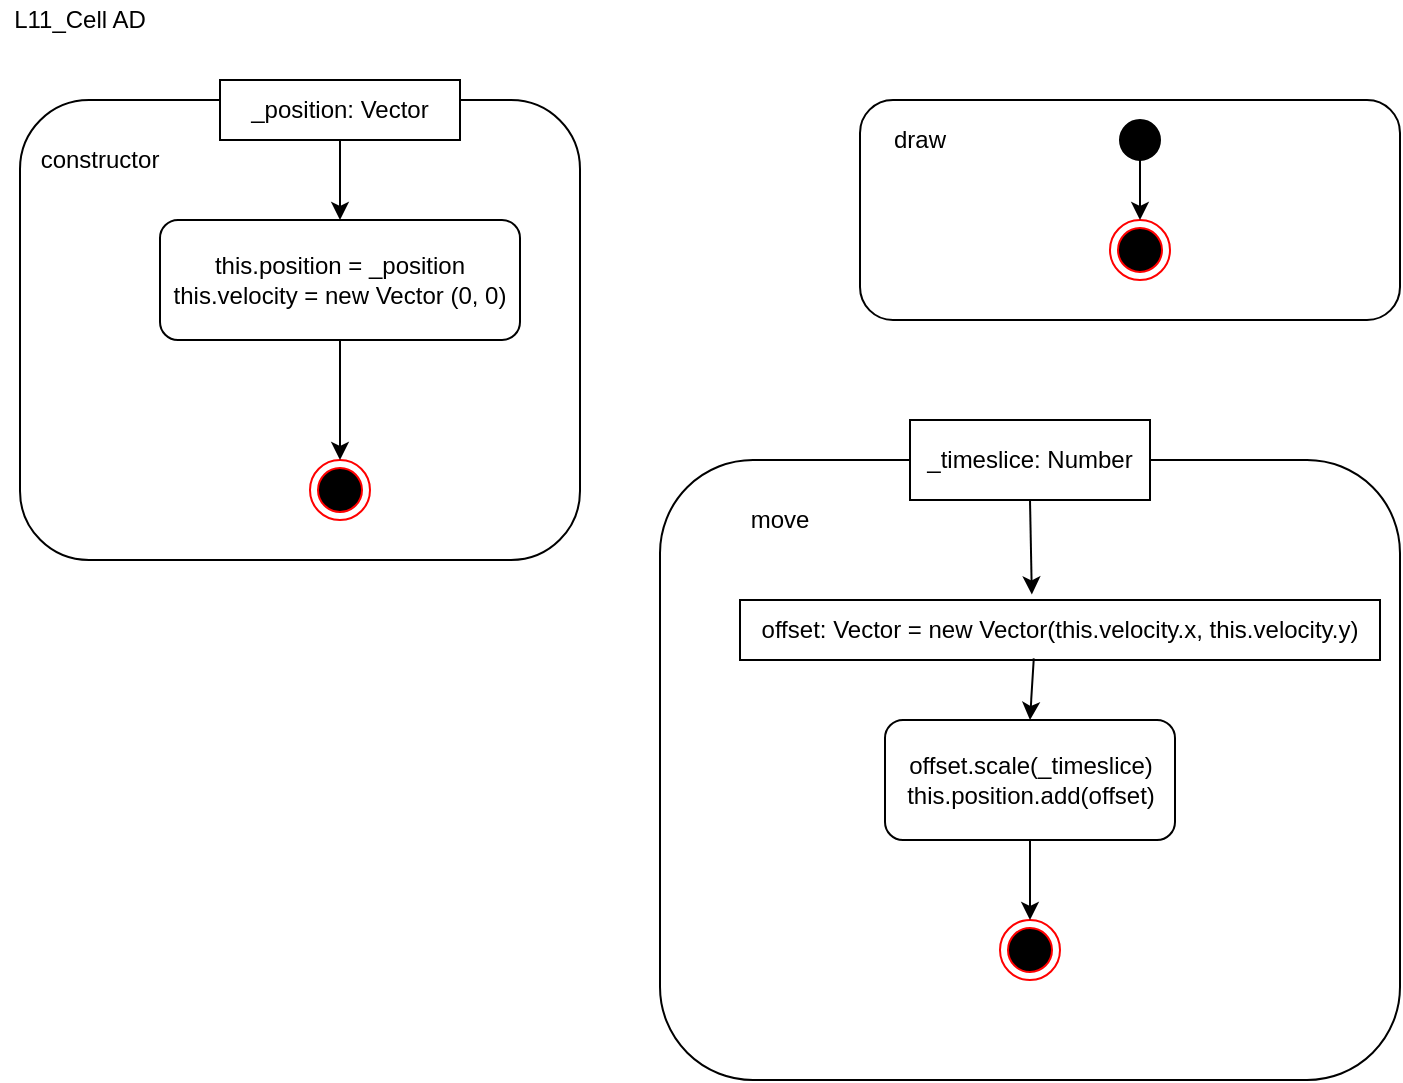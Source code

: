 <mxfile version="13.3.5" type="device" pages="7"><diagram id="fE-SWclMZTkttfoG6ZXr" name="Cell_AD"><mxGraphModel dx="1024" dy="592" grid="1" gridSize="10" guides="1" tooltips="1" connect="1" arrows="1" fold="1" page="1" pageScale="1" pageWidth="827" pageHeight="1169" math="0" shadow="0"><root><mxCell id="0"/><mxCell id="1" parent="0"/><mxCell id="BKNtHhzKWG4f-BPDIcc7-1" value="" style="rounded=1;whiteSpace=wrap;html=1;" parent="1" vertex="1"><mxGeometry x="80" y="70" width="280" height="230" as="geometry"/></mxCell><mxCell id="BKNtHhzKWG4f-BPDIcc7-2" value="_position: Vector" style="rounded=0;whiteSpace=wrap;html=1;" parent="1" vertex="1"><mxGeometry x="180" y="60" width="120" height="30" as="geometry"/></mxCell><mxCell id="BKNtHhzKWG4f-BPDIcc7-3" value="this.position = _position&lt;br&gt;this.velocity = new Vector (0, 0)" style="rounded=1;whiteSpace=wrap;html=1;" parent="1" vertex="1"><mxGeometry x="150" y="130" width="180" height="60" as="geometry"/></mxCell><mxCell id="BKNtHhzKWG4f-BPDIcc7-4" value="" style="ellipse;html=1;shape=endState;fillColor=#000000;strokeColor=#ff0000;" parent="1" vertex="1"><mxGeometry x="225" y="250" width="30" height="30" as="geometry"/></mxCell><mxCell id="BKNtHhzKWG4f-BPDIcc7-5" value="" style="endArrow=classic;html=1;exitX=0.5;exitY=1;exitDx=0;exitDy=0;entryX=0.5;entryY=0;entryDx=0;entryDy=0;" parent="1" source="BKNtHhzKWG4f-BPDIcc7-3" target="BKNtHhzKWG4f-BPDIcc7-4" edge="1"><mxGeometry width="50" height="50" relative="1" as="geometry"><mxPoint x="390" y="320" as="sourcePoint"/><mxPoint x="440" y="270" as="targetPoint"/></mxGeometry></mxCell><mxCell id="BKNtHhzKWG4f-BPDIcc7-6" value="" style="endArrow=classic;html=1;exitX=0.5;exitY=1;exitDx=0;exitDy=0;entryX=0.5;entryY=0;entryDx=0;entryDy=0;" parent="1" source="BKNtHhzKWG4f-BPDIcc7-2" target="BKNtHhzKWG4f-BPDIcc7-3" edge="1"><mxGeometry width="50" height="50" relative="1" as="geometry"><mxPoint x="430" y="260" as="sourcePoint"/><mxPoint x="480" y="210" as="targetPoint"/></mxGeometry></mxCell><mxCell id="BKNtHhzKWG4f-BPDIcc7-7" value="constructor" style="text;html=1;strokeColor=none;fillColor=none;align=center;verticalAlign=middle;whiteSpace=wrap;rounded=0;" parent="1" vertex="1"><mxGeometry x="100" y="90" width="40" height="20" as="geometry"/></mxCell><mxCell id="BKNtHhzKWG4f-BPDIcc7-8" value="L11_Cell AD" style="text;html=1;strokeColor=none;fillColor=none;align=center;verticalAlign=middle;whiteSpace=wrap;rounded=0;" parent="1" vertex="1"><mxGeometry x="70" y="20" width="80" height="20" as="geometry"/></mxCell><mxCell id="bLCQh_Ct6vz27WhKS8bL-1" value="" style="rounded=1;whiteSpace=wrap;html=1;" parent="1" vertex="1"><mxGeometry x="500" y="70" width="270" height="110" as="geometry"/></mxCell><mxCell id="bLCQh_Ct6vz27WhKS8bL-3" value="" style="ellipse;html=1;shape=endState;fillColor=#000000;strokeColor=#ff0000;" parent="1" vertex="1"><mxGeometry x="625" y="130" width="30" height="30" as="geometry"/></mxCell><mxCell id="bLCQh_Ct6vz27WhKS8bL-4" value="" style="endArrow=classic;html=1;exitX=0.5;exitY=1;exitDx=0;exitDy=0;entryX=0.5;entryY=0;entryDx=0;entryDy=0;" parent="1" source="aKSS5RrtstBD5kLXqjba-1" target="bLCQh_Ct6vz27WhKS8bL-3" edge="1"><mxGeometry width="50" height="50" relative="1" as="geometry"><mxPoint x="640" y="90" as="sourcePoint"/><mxPoint x="440" y="270" as="targetPoint"/></mxGeometry></mxCell><mxCell id="bLCQh_Ct6vz27WhKS8bL-5" value="" style="rounded=1;whiteSpace=wrap;html=1;" parent="1" vertex="1"><mxGeometry x="400" y="250" width="370" height="310" as="geometry"/></mxCell><mxCell id="bLCQh_Ct6vz27WhKS8bL-6" value="draw" style="text;html=1;strokeColor=none;fillColor=none;align=center;verticalAlign=middle;whiteSpace=wrap;rounded=0;" parent="1" vertex="1"><mxGeometry x="510" y="80" width="40" height="20" as="geometry"/></mxCell><mxCell id="bLCQh_Ct6vz27WhKS8bL-7" value="_timeslice: Number" style="rounded=0;whiteSpace=wrap;html=1;" parent="1" vertex="1"><mxGeometry x="525" y="230" width="120" height="40" as="geometry"/></mxCell><mxCell id="bLCQh_Ct6vz27WhKS8bL-8" value="offset.scale(_timeslice)&lt;br&gt;this.position.add(offset)" style="rounded=1;whiteSpace=wrap;html=1;" parent="1" vertex="1"><mxGeometry x="512.5" y="380" width="145" height="60" as="geometry"/></mxCell><mxCell id="bLCQh_Ct6vz27WhKS8bL-9" value="offset: Vector = new Vector(this.velocity.x, this.velocity.y)" style="rounded=0;whiteSpace=wrap;html=1;" parent="1" vertex="1"><mxGeometry x="440" y="320" width="320" height="30" as="geometry"/></mxCell><mxCell id="bLCQh_Ct6vz27WhKS8bL-10" value="" style="ellipse;html=1;shape=endState;fillColor=#000000;strokeColor=#ff0000;" parent="1" vertex="1"><mxGeometry x="570" y="480" width="30" height="30" as="geometry"/></mxCell><mxCell id="bLCQh_Ct6vz27WhKS8bL-11" value="" style="endArrow=classic;html=1;exitX=0.5;exitY=1;exitDx=0;exitDy=0;entryX=0.456;entryY=-0.093;entryDx=0;entryDy=0;entryPerimeter=0;" parent="1" source="bLCQh_Ct6vz27WhKS8bL-7" target="bLCQh_Ct6vz27WhKS8bL-9" edge="1"><mxGeometry width="50" height="50" relative="1" as="geometry"><mxPoint x="260" y="440" as="sourcePoint"/><mxPoint x="310" y="390" as="targetPoint"/></mxGeometry></mxCell><mxCell id="bLCQh_Ct6vz27WhKS8bL-12" value="" style="endArrow=classic;html=1;exitX=0.459;exitY=0.973;exitDx=0;exitDy=0;exitPerimeter=0;entryX=0.5;entryY=0;entryDx=0;entryDy=0;" parent="1" source="bLCQh_Ct6vz27WhKS8bL-9" target="bLCQh_Ct6vz27WhKS8bL-8" edge="1"><mxGeometry width="50" height="50" relative="1" as="geometry"><mxPoint x="220" y="450" as="sourcePoint"/><mxPoint x="270" y="400" as="targetPoint"/></mxGeometry></mxCell><mxCell id="bLCQh_Ct6vz27WhKS8bL-13" value="" style="endArrow=classic;html=1;exitX=0.5;exitY=1;exitDx=0;exitDy=0;entryX=0.5;entryY=0;entryDx=0;entryDy=0;" parent="1" source="bLCQh_Ct6vz27WhKS8bL-8" target="bLCQh_Ct6vz27WhKS8bL-10" edge="1"><mxGeometry width="50" height="50" relative="1" as="geometry"><mxPoint x="160" y="480" as="sourcePoint"/><mxPoint x="210" y="430" as="targetPoint"/></mxGeometry></mxCell><mxCell id="bLCQh_Ct6vz27WhKS8bL-14" value="move" style="text;html=1;strokeColor=none;fillColor=none;align=center;verticalAlign=middle;whiteSpace=wrap;rounded=0;" parent="1" vertex="1"><mxGeometry x="440" y="270" width="40" height="20" as="geometry"/></mxCell><mxCell id="aKSS5RrtstBD5kLXqjba-1" value="" style="ellipse;whiteSpace=wrap;html=1;aspect=fixed;fillColor=#000000;" parent="1" vertex="1"><mxGeometry x="630" y="80" width="20" height="20" as="geometry"/></mxCell><mxCell id="aKSS5RrtstBD5kLXqjba-2" value="" style="endArrow=classic;html=1;exitX=0.5;exitY=1;exitDx=0;exitDy=0;entryX=0.5;entryY=0;entryDx=0;entryDy=0;" parent="1" target="aKSS5RrtstBD5kLXqjba-1" edge="1"><mxGeometry width="50" height="50" relative="1" as="geometry"><mxPoint x="640" y="90" as="sourcePoint"/><mxPoint x="640" y="130" as="targetPoint"/></mxGeometry></mxCell></root></mxGraphModel></diagram><diagram id="8jORrHOCFMB-Cn54FAMW" name="Antibody_AD"><mxGraphModel dx="1278" dy="-562" grid="1" gridSize="10" guides="1" tooltips="1" connect="1" arrows="1" fold="1" page="1" pageScale="1" pageWidth="827" pageHeight="1169" math="0" shadow="0"><root><mxCell id="cYw9VUeNj1z22eWQNYyt-0"/><mxCell id="cYw9VUeNj1z22eWQNYyt-1" parent="cYw9VUeNj1z22eWQNYyt-0"/><mxCell id="cYw9VUeNj1z22eWQNYyt-2" value="" style="rounded=1;whiteSpace=wrap;html=1;" parent="cYw9VUeNj1z22eWQNYyt-1" vertex="1"><mxGeometry x="470" y="1270" width="330" height="700" as="geometry"/></mxCell><mxCell id="cYw9VUeNj1z22eWQNYyt-4" value="crc2.save()" style="rounded=1;whiteSpace=wrap;html=1;" parent="cYw9VUeNj1z22eWQNYyt-1" vertex="1"><mxGeometry x="575" y="1330" width="120" height="30" as="geometry"/></mxCell><mxCell id="cYw9VUeNj1z22eWQNYyt-5" value="move coordinate system to _position.x, _position.y" style="rounded=1;whiteSpace=wrap;html=1;" parent="cYw9VUeNj1z22eWQNYyt-1" vertex="1"><mxGeometry x="545" y="1390" width="175" height="60" as="geometry"/></mxCell><mxCell id="cYw9VUeNj1z22eWQNYyt-6" value="rotate the coordinate system with Math.random()*360" style="rounded=1;whiteSpace=wrap;html=1;" parent="cYw9VUeNj1z22eWQNYyt-1" vertex="1"><mxGeometry x="573" y="1508" width="120" height="60" as="geometry"/></mxCell><mxCell id="cYw9VUeNj1z22eWQNYyt-7" value="draw a dark blue&amp;nbsp; line fom 0, 0 to 0, 24" style="rounded=1;whiteSpace=wrap;html=1;" parent="cYw9VUeNj1z22eWQNYyt-1" vertex="1"><mxGeometry x="575" y="1623" width="120" height="47" as="geometry"/></mxCell><mxCell id="cYw9VUeNj1z22eWQNYyt-8" value="draw a half-circle at 0, 36 with radius 12&amp;nbsp;&lt;br&gt;and draw it anticlockwise so it is attached to the line" style="rounded=1;whiteSpace=wrap;html=1;" parent="cYw9VUeNj1z22eWQNYyt-1" vertex="1"><mxGeometry x="536.25" y="1708" width="197.5" height="80" as="geometry"/></mxCell><mxCell id="cYw9VUeNj1z22eWQNYyt-9" value="crc2.restore" style="rounded=1;whiteSpace=wrap;html=1;" parent="cYw9VUeNj1z22eWQNYyt-1" vertex="1"><mxGeometry x="585" y="1830" width="100" height="30" as="geometry"/></mxCell><mxCell id="cYw9VUeNj1z22eWQNYyt-10" value="" style="ellipse;html=1;shape=endState;fillColor=#000000;strokeColor=#ff0000;" parent="cYw9VUeNj1z22eWQNYyt-1" vertex="1"><mxGeometry x="620" y="1905" width="30" height="30" as="geometry"/></mxCell><mxCell id="cYw9VUeNj1z22eWQNYyt-11" value="draw" style="text;html=1;strokeColor=none;fillColor=none;align=center;verticalAlign=middle;whiteSpace=wrap;rounded=0;" parent="cYw9VUeNj1z22eWQNYyt-1" vertex="1"><mxGeometry x="505" y="1290" width="40" height="20" as="geometry"/></mxCell><mxCell id="cYw9VUeNj1z22eWQNYyt-12" value="" style="endArrow=classic;html=1;exitX=0.5;exitY=1;exitDx=0;exitDy=0;entryX=0.5;entryY=0;entryDx=0;entryDy=0;" parent="cYw9VUeNj1z22eWQNYyt-1" target="cYw9VUeNj1z22eWQNYyt-4" edge="1"><mxGeometry width="50" height="50" relative="1" as="geometry"><mxPoint x="635" y="1290" as="sourcePoint"/><mxPoint x="520" y="1390" as="targetPoint"/></mxGeometry></mxCell><mxCell id="cYw9VUeNj1z22eWQNYyt-13" value="" style="endArrow=classic;html=1;exitX=0.5;exitY=1;exitDx=0;exitDy=0;entryX=0.515;entryY=-0.003;entryDx=0;entryDy=0;entryPerimeter=0;" parent="cYw9VUeNj1z22eWQNYyt-1" source="cYw9VUeNj1z22eWQNYyt-4" target="cYw9VUeNj1z22eWQNYyt-5" edge="1"><mxGeometry width="50" height="50" relative="1" as="geometry"><mxPoint x="450" y="1470" as="sourcePoint"/><mxPoint x="490" y="1420" as="targetPoint"/></mxGeometry></mxCell><mxCell id="cYw9VUeNj1z22eWQNYyt-14" value="" style="endArrow=classic;html=1;exitX=0.534;exitY=0.986;exitDx=0;exitDy=0;exitPerimeter=0;entryX=0.54;entryY=0.019;entryDx=0;entryDy=0;entryPerimeter=0;" parent="cYw9VUeNj1z22eWQNYyt-1" source="cYw9VUeNj1z22eWQNYyt-5" target="cYw9VUeNj1z22eWQNYyt-6" edge="1"><mxGeometry width="50" height="50" relative="1" as="geometry"><mxPoint x="480" y="1520" as="sourcePoint"/><mxPoint x="530" y="1470" as="targetPoint"/></mxGeometry></mxCell><mxCell id="cYw9VUeNj1z22eWQNYyt-15" value="" style="endArrow=classic;html=1;exitX=0.5;exitY=1;exitDx=0;exitDy=0;" parent="cYw9VUeNj1z22eWQNYyt-1" source="cYw9VUeNj1z22eWQNYyt-6" edge="1"><mxGeometry width="50" height="50" relative="1" as="geometry"><mxPoint x="510" y="1670" as="sourcePoint"/><mxPoint x="633" y="1620" as="targetPoint"/></mxGeometry></mxCell><mxCell id="cYw9VUeNj1z22eWQNYyt-16" value="" style="endArrow=classic;html=1;exitX=0.5;exitY=1;exitDx=0;exitDy=0;entryX=0.5;entryY=0;entryDx=0;entryDy=0;" parent="cYw9VUeNj1z22eWQNYyt-1" source="cYw9VUeNj1z22eWQNYyt-7" target="cYw9VUeNj1z22eWQNYyt-8" edge="1"><mxGeometry width="50" height="50" relative="1" as="geometry"><mxPoint x="470" y="1720" as="sourcePoint"/><mxPoint x="520" y="1670" as="targetPoint"/></mxGeometry></mxCell><mxCell id="cYw9VUeNj1z22eWQNYyt-17" value="" style="endArrow=classic;html=1;exitX=0.5;exitY=1;exitDx=0;exitDy=0;entryX=0.5;entryY=0;entryDx=0;entryDy=0;" parent="cYw9VUeNj1z22eWQNYyt-1" source="cYw9VUeNj1z22eWQNYyt-8" target="cYw9VUeNj1z22eWQNYyt-9" edge="1"><mxGeometry width="50" height="50" relative="1" as="geometry"><mxPoint x="480" y="1860" as="sourcePoint"/><mxPoint x="530" y="1810" as="targetPoint"/></mxGeometry></mxCell><mxCell id="cYw9VUeNj1z22eWQNYyt-18" value="" style="endArrow=classic;html=1;exitX=0.5;exitY=1.133;exitDx=0;exitDy=0;exitPerimeter=0;entryX=0.5;entryY=0;entryDx=0;entryDy=0;" parent="cYw9VUeNj1z22eWQNYyt-1" source="cYw9VUeNj1z22eWQNYyt-9" target="cYw9VUeNj1z22eWQNYyt-10" edge="1"><mxGeometry width="50" height="50" relative="1" as="geometry"><mxPoint x="470" y="1930" as="sourcePoint"/><mxPoint x="520" y="1880" as="targetPoint"/></mxGeometry></mxCell><mxCell id="cYw9VUeNj1z22eWQNYyt-19" value="" style="rounded=1;whiteSpace=wrap;html=1;" parent="cYw9VUeNj1z22eWQNYyt-1" vertex="1"><mxGeometry x="25" y="1740" width="425" height="480" as="geometry"/></mxCell><mxCell id="cYw9VUeNj1z22eWQNYyt-20" value="move" style="text;html=1;strokeColor=none;fillColor=none;align=center;verticalAlign=middle;whiteSpace=wrap;rounded=0;" parent="cYw9VUeNj1z22eWQNYyt-1" vertex="1"><mxGeometry x="75" y="1755" width="40" height="20" as="geometry"/></mxCell><mxCell id="cYw9VUeNj1z22eWQNYyt-21" value="_timeslice: number" style="rounded=0;whiteSpace=wrap;html=1;" parent="cYw9VUeNj1z22eWQNYyt-1" vertex="1"><mxGeometry x="165" y="1720" width="120" height="35" as="geometry"/></mxCell><mxCell id="cYw9VUeNj1z22eWQNYyt-25" value="" style="rhombus;whiteSpace=wrap;html=1;" parent="cYw9VUeNj1z22eWQNYyt-1" vertex="1"><mxGeometry x="211.25" y="1875" width="40" height="40" as="geometry"/></mxCell><mxCell id="cYw9VUeNj1z22eWQNYyt-26" value="position.y += height" style="rounded=1;whiteSpace=wrap;html=1;" parent="cYw9VUeNj1z22eWQNYyt-1" vertex="1"><mxGeometry x="122.5" y="1985" width="100" height="30" as="geometry"/></mxCell><mxCell id="cYw9VUeNj1z22eWQNYyt-27" value="position.y -= height" style="rounded=1;whiteSpace=wrap;html=1;" parent="cYw9VUeNj1z22eWQNYyt-1" vertex="1"><mxGeometry x="262.5" y="1980" width="90" height="40" as="geometry"/></mxCell><mxCell id="cYw9VUeNj1z22eWQNYyt-28" value="" style="rhombus;whiteSpace=wrap;html=1;" parent="cYw9VUeNj1z22eWQNYyt-1" vertex="1"><mxGeometry x="222.5" y="2097.5" width="40" height="40" as="geometry"/></mxCell><mxCell id="cYw9VUeNj1z22eWQNYyt-29" value="" style="ellipse;html=1;shape=endState;fillColor=#000000;strokeColor=#ff0000;" parent="cYw9VUeNj1z22eWQNYyt-1" vertex="1"><mxGeometry x="225.75" y="2165" width="30" height="30" as="geometry"/></mxCell><mxCell id="cYw9VUeNj1z22eWQNYyt-30" value="" style="endArrow=classic;html=1;exitX=0.5;exitY=1;exitDx=0;exitDy=0;entryX=0;entryY=0;entryDx=0;entryDy=0;" parent="cYw9VUeNj1z22eWQNYyt-1" source="cYw9VUeNj1z22eWQNYyt-26" target="cYw9VUeNj1z22eWQNYyt-28" edge="1"><mxGeometry width="50" height="50" relative="1" as="geometry"><mxPoint x="103.25" y="2095" as="sourcePoint"/><mxPoint x="153.25" y="2045" as="targetPoint"/></mxGeometry></mxCell><mxCell id="cYw9VUeNj1z22eWQNYyt-31" value="" style="endArrow=classic;html=1;exitX=0.5;exitY=1;exitDx=0;exitDy=0;entryX=1;entryY=0;entryDx=0;entryDy=0;" parent="cYw9VUeNj1z22eWQNYyt-1" source="cYw9VUeNj1z22eWQNYyt-27" target="cYw9VUeNj1z22eWQNYyt-28" edge="1"><mxGeometry width="50" height="50" relative="1" as="geometry"><mxPoint x="303.25" y="2095" as="sourcePoint"/><mxPoint x="353.25" y="2045" as="targetPoint"/></mxGeometry></mxCell><mxCell id="cYw9VUeNj1z22eWQNYyt-32" value="" style="endArrow=classic;html=1;exitX=1;exitY=1;exitDx=0;exitDy=0;entryX=0.25;entryY=0;entryDx=0;entryDy=0;" parent="cYw9VUeNj1z22eWQNYyt-1" source="cYw9VUeNj1z22eWQNYyt-25" target="cYw9VUeNj1z22eWQNYyt-27" edge="1"><mxGeometry width="50" height="50" relative="1" as="geometry"><mxPoint x="493.25" y="1945" as="sourcePoint"/><mxPoint x="543.25" y="1895" as="targetPoint"/></mxGeometry></mxCell><mxCell id="cYw9VUeNj1z22eWQNYyt-33" value="" style="endArrow=classic;html=1;exitX=0;exitY=1;exitDx=0;exitDy=0;entryX=0.75;entryY=0;entryDx=0;entryDy=0;" parent="cYw9VUeNj1z22eWQNYyt-1" source="cYw9VUeNj1z22eWQNYyt-25" target="cYw9VUeNj1z22eWQNYyt-26" edge="1"><mxGeometry width="50" height="50" relative="1" as="geometry"><mxPoint x="533.25" y="1925" as="sourcePoint"/><mxPoint x="583.25" y="1875" as="targetPoint"/></mxGeometry></mxCell><mxCell id="cYw9VUeNj1z22eWQNYyt-34" value="" style="endArrow=classic;html=1;exitX=1;exitY=0;exitDx=0;exitDy=0;entryX=0;entryY=0.5;entryDx=0;entryDy=0;" parent="cYw9VUeNj1z22eWQNYyt-1" source="cYw9VUeNj1z22eWQNYyt-25" target="cYw9VUeNj1z22eWQNYyt-35" edge="1"><mxGeometry width="50" height="50" relative="1" as="geometry"><mxPoint x="543.25" y="1955" as="sourcePoint"/><mxPoint x="513.25" y="1875" as="targetPoint"/></mxGeometry></mxCell><mxCell id="cYw9VUeNj1z22eWQNYyt-35" value="" style="ellipse;html=1;shape=endState;fillColor=#000000;strokeColor=#ff0000;" parent="cYw9VUeNj1z22eWQNYyt-1" vertex="1"><mxGeometry x="333.25" y="1830" width="30" height="30" as="geometry"/></mxCell><mxCell id="cYw9VUeNj1z22eWQNYyt-36" value="" style="endArrow=classic;html=1;entryX=0.5;entryY=0;entryDx=0;entryDy=0;exitX=0.475;exitY=1.021;exitDx=0;exitDy=0;exitPerimeter=0;" parent="cYw9VUeNj1z22eWQNYyt-1" target="cYw9VUeNj1z22eWQNYyt-25" edge="1"><mxGeometry width="50" height="50" relative="1" as="geometry"><mxPoint x="232" y="1825.84" as="sourcePoint"/><mxPoint x="503.25" y="1815" as="targetPoint"/></mxGeometry></mxCell><mxCell id="cYw9VUeNj1z22eWQNYyt-39" value="" style="endArrow=classic;html=1;exitX=0.5;exitY=1;exitDx=0;exitDy=0;entryX=0.448;entryY=0.046;entryDx=0;entryDy=0;entryPerimeter=0;" parent="cYw9VUeNj1z22eWQNYyt-1" source="cYw9VUeNj1z22eWQNYyt-21" edge="1"><mxGeometry width="50" height="50" relative="1" as="geometry"><mxPoint x="532.5" y="1840" as="sourcePoint"/><mxPoint x="225.25" y="1786.84" as="targetPoint"/></mxGeometry></mxCell><mxCell id="cYw9VUeNj1z22eWQNYyt-40" value="[position.y &amp;lt; -30]" style="text;html=1;strokeColor=none;fillColor=none;align=center;verticalAlign=middle;whiteSpace=wrap;rounded=0;rotation=0;" parent="cYw9VUeNj1z22eWQNYyt-1" vertex="1"><mxGeometry x="160.47" y="1932.5" width="39.53" height="20" as="geometry"/></mxCell><mxCell id="cYw9VUeNj1z22eWQNYyt-41" value="[position.y &amp;gt; height]" style="text;html=1;strokeColor=none;fillColor=none;align=center;verticalAlign=middle;whiteSpace=wrap;rounded=0;rotation=0;" parent="cYw9VUeNj1z22eWQNYyt-1" vertex="1"><mxGeometry x="270" y="1915" width="50" height="32.5" as="geometry"/></mxCell><mxCell id="cYw9VUeNj1z22eWQNYyt-42" value="positon.x += width" style="rounded=1;whiteSpace=wrap;html=1;" parent="cYw9VUeNj1z22eWQNYyt-1" vertex="1"><mxGeometry x="363.25" y="2027.5" width="66" height="30" as="geometry"/></mxCell><mxCell id="cYw9VUeNj1z22eWQNYyt-43" value="position.x -= width" style="rounded=1;whiteSpace=wrap;html=1;" parent="cYw9VUeNj1z22eWQNYyt-1" vertex="1"><mxGeometry x="52.5" y="2057.5" width="85" height="40" as="geometry"/></mxCell><mxCell id="cYw9VUeNj1z22eWQNYyt-44" value="" style="endArrow=classic;html=1;exitX=0;exitY=0.5;exitDx=0;exitDy=0;entryX=0.5;entryY=0;entryDx=0;entryDy=0;" parent="cYw9VUeNj1z22eWQNYyt-1" source="cYw9VUeNj1z22eWQNYyt-25" target="cYw9VUeNj1z22eWQNYyt-43" edge="1"><mxGeometry width="50" height="50" relative="1" as="geometry"><mxPoint x="73.25" y="1942.5" as="sourcePoint"/><mxPoint x="123.25" y="1892.5" as="targetPoint"/><Array as="points"><mxPoint x="98.25" y="1895.5"/></Array></mxGeometry></mxCell><mxCell id="cYw9VUeNj1z22eWQNYyt-45" value="" style="endArrow=classic;html=1;exitX=1;exitY=0.5;exitDx=0;exitDy=0;entryX=0.5;entryY=0;entryDx=0;entryDy=0;" parent="cYw9VUeNj1z22eWQNYyt-1" source="cYw9VUeNj1z22eWQNYyt-25" target="cYw9VUeNj1z22eWQNYyt-42" edge="1"><mxGeometry width="50" height="50" relative="1" as="geometry"><mxPoint x="363.25" y="1962.5" as="sourcePoint"/><mxPoint x="413.25" y="1912.5" as="targetPoint"/><Array as="points"><mxPoint x="396.25" y="1895.5"/></Array></mxGeometry></mxCell><mxCell id="cYw9VUeNj1z22eWQNYyt-46" value="" style="endArrow=classic;html=1;exitX=0.5;exitY=1;exitDx=0;exitDy=0;entryX=0.5;entryY=0;entryDx=0;entryDy=0;" parent="cYw9VUeNj1z22eWQNYyt-1" source="cYw9VUeNj1z22eWQNYyt-28" target="cYw9VUeNj1z22eWQNYyt-29" edge="1"><mxGeometry width="50" height="50" relative="1" as="geometry"><mxPoint x="133.25" y="2252.5" as="sourcePoint"/><mxPoint x="183.25" y="2202.5" as="targetPoint"/></mxGeometry></mxCell><mxCell id="cYw9VUeNj1z22eWQNYyt-47" value="" style="endArrow=classic;html=1;exitX=0.5;exitY=1;exitDx=0;exitDy=0;entryX=0;entryY=0.5;entryDx=0;entryDy=0;" parent="cYw9VUeNj1z22eWQNYyt-1" source="cYw9VUeNj1z22eWQNYyt-43" target="cYw9VUeNj1z22eWQNYyt-28" edge="1"><mxGeometry width="50" height="50" relative="1" as="geometry"><mxPoint x="93.25" y="2232.5" as="sourcePoint"/><mxPoint x="143.25" y="2182.5" as="targetPoint"/></mxGeometry></mxCell><mxCell id="cYw9VUeNj1z22eWQNYyt-48" value="" style="endArrow=classic;html=1;exitX=0.5;exitY=1;exitDx=0;exitDy=0;entryX=1;entryY=0.5;entryDx=0;entryDy=0;" parent="cYw9VUeNj1z22eWQNYyt-1" source="cYw9VUeNj1z22eWQNYyt-42" target="cYw9VUeNj1z22eWQNYyt-28" edge="1"><mxGeometry width="50" height="50" relative="1" as="geometry"><mxPoint x="343.25" y="2232.5" as="sourcePoint"/><mxPoint x="393.25" y="2182.5" as="targetPoint"/></mxGeometry></mxCell><mxCell id="cYw9VUeNj1z22eWQNYyt-49" value="[position.x &amp;gt; width&amp;nbsp; ]" style="text;html=1;strokeColor=none;fillColor=none;align=center;verticalAlign=middle;whiteSpace=wrap;rounded=0;" parent="cYw9VUeNj1z22eWQNYyt-1" vertex="1"><mxGeometry x="97.03" y="1872.5" width="108.25" height="20" as="geometry"/></mxCell><mxCell id="cYw9VUeNj1z22eWQNYyt-50" value="[position.x &amp;lt; 0]" style="text;html=1;strokeColor=none;fillColor=none;align=center;verticalAlign=middle;whiteSpace=wrap;rounded=0;" parent="cYw9VUeNj1z22eWQNYyt-1" vertex="1"><mxGeometry x="304.88" y="1872.5" width="86.75" height="20" as="geometry"/></mxCell><mxCell id="cYw9VUeNj1z22eWQNYyt-51" value="L11_Antibody AD" style="text;html=1;strokeColor=none;fillColor=none;align=center;verticalAlign=middle;whiteSpace=wrap;rounded=0;" parent="cYw9VUeNj1z22eWQNYyt-1" vertex="1"><mxGeometry x="20" y="1180" width="100" height="20" as="geometry"/></mxCell><mxCell id="cYw9VUeNj1z22eWQNYyt-52" value="" style="rounded=1;whiteSpace=wrap;html=1;" parent="cYw9VUeNj1z22eWQNYyt-1" vertex="1"><mxGeometry x="35" y="1250" width="405" height="310" as="geometry"/></mxCell><mxCell id="cYw9VUeNj1z22eWQNYyt-53" value="_position: Vector" style="rounded=0;whiteSpace=wrap;html=1;" parent="cYw9VUeNj1z22eWQNYyt-1" vertex="1"><mxGeometry x="200" y="1240" width="120" height="30" as="geometry"/></mxCell><mxCell id="cYw9VUeNj1z22eWQNYyt-54" value="super(_position)" style="rounded=1;whiteSpace=wrap;html=1;" parent="cYw9VUeNj1z22eWQNYyt-1" vertex="1"><mxGeometry x="192.5" y="1310" width="135" height="30" as="geometry"/></mxCell><mxCell id="cYw9VUeNj1z22eWQNYyt-55" value="call Method random of vector with (7, 10)&amp;nbsp;&lt;br&gt;set type to &quot;Antibody&quot;" style="rounded=1;whiteSpace=wrap;html=1;" parent="cYw9VUeNj1z22eWQNYyt-1" vertex="1"><mxGeometry x="137.5" y="1370" width="245" height="40" as="geometry"/></mxCell><mxCell id="cYw9VUeNj1z22eWQNYyt-56" value="set rotation to Math.random() * 360" style="rounded=1;whiteSpace=wrap;html=1;" parent="cYw9VUeNj1z22eWQNYyt-1" vertex="1"><mxGeometry x="165" y="1440" width="191.25" height="30" as="geometry"/></mxCell><mxCell id="cYw9VUeNj1z22eWQNYyt-57" value="" style="ellipse;html=1;shape=endState;fillColor=#000000;strokeColor=#ff0000;" parent="cYw9VUeNj1z22eWQNYyt-1" vertex="1"><mxGeometry x="245.63" y="1508" width="30" height="30" as="geometry"/></mxCell><mxCell id="cYw9VUeNj1z22eWQNYyt-58" value="" style="endArrow=classic;html=1;exitX=0.5;exitY=1;exitDx=0;exitDy=0;entryX=0.5;entryY=0;entryDx=0;entryDy=0;" parent="cYw9VUeNj1z22eWQNYyt-1" source="cYw9VUeNj1z22eWQNYyt-56" target="cYw9VUeNj1z22eWQNYyt-57" edge="1"><mxGeometry width="50" height="50" relative="1" as="geometry"><mxPoint x="90" y="1660" as="sourcePoint"/><mxPoint x="140" y="1610" as="targetPoint"/></mxGeometry></mxCell><mxCell id="cYw9VUeNj1z22eWQNYyt-59" value="" style="endArrow=classic;html=1;exitX=0.5;exitY=1;exitDx=0;exitDy=0;entryX=0.5;entryY=0;entryDx=0;entryDy=0;" parent="cYw9VUeNj1z22eWQNYyt-1" source="cYw9VUeNj1z22eWQNYyt-55" target="cYw9VUeNj1z22eWQNYyt-56" edge="1"><mxGeometry width="50" height="50" relative="1" as="geometry"><mxPoint x="80" y="1500" as="sourcePoint"/><mxPoint x="130" y="1450" as="targetPoint"/></mxGeometry></mxCell><mxCell id="cYw9VUeNj1z22eWQNYyt-60" value="" style="endArrow=classic;html=1;exitX=0.5;exitY=1;exitDx=0;exitDy=0;entryX=0.5;entryY=0;entryDx=0;entryDy=0;" parent="cYw9VUeNj1z22eWQNYyt-1" source="cYw9VUeNj1z22eWQNYyt-54" target="cYw9VUeNj1z22eWQNYyt-55" edge="1"><mxGeometry width="50" height="50" relative="1" as="geometry"><mxPoint x="290" y="1400" as="sourcePoint"/><mxPoint x="340" y="1350" as="targetPoint"/></mxGeometry></mxCell><mxCell id="cYw9VUeNj1z22eWQNYyt-61" value="" style="endArrow=classic;html=1;exitX=0.5;exitY=1;exitDx=0;exitDy=0;entryX=0.5;entryY=0;entryDx=0;entryDy=0;" parent="cYw9VUeNj1z22eWQNYyt-1" source="cYw9VUeNj1z22eWQNYyt-53" target="cYw9VUeNj1z22eWQNYyt-54" edge="1"><mxGeometry width="50" height="50" relative="1" as="geometry"><mxPoint x="100" y="1450" as="sourcePoint"/><mxPoint x="150" y="1400" as="targetPoint"/></mxGeometry></mxCell><mxCell id="cYw9VUeNj1z22eWQNYyt-62" value="constructor" style="text;html=1;strokeColor=none;fillColor=none;align=center;verticalAlign=middle;whiteSpace=wrap;rounded=0;" parent="cYw9VUeNj1z22eWQNYyt-1" vertex="1"><mxGeometry x="83" y="1260" width="40" height="20" as="geometry"/></mxCell><mxCell id="vq9huiy9Vts7wOd3g0Is-0" value="" style="ellipse;whiteSpace=wrap;html=1;aspect=fixed;fillColor=#000000;" parent="cYw9VUeNj1z22eWQNYyt-1" vertex="1"><mxGeometry x="625" y="1280" width="20" height="20" as="geometry"/></mxCell><mxCell id="FX1J1GtB9GIaGZC31RN7-0" value="&lt;span&gt;super.move(_timeslice)&lt;/span&gt;" style="rounded=1;whiteSpace=wrap;html=1;fillColor=#FFFFFF;" parent="cYw9VUeNj1z22eWQNYyt-1" vertex="1"><mxGeometry x="160" y="1788" width="155" height="42" as="geometry"/></mxCell></root></mxGraphModel></diagram><diagram id="Ys9uE4333X8-Big2weB0" name="Macrophage_AD"><mxGraphModel dx="1278" dy="607" grid="1" gridSize="10" guides="1" tooltips="1" connect="1" arrows="1" fold="1" page="1" pageScale="1" pageWidth="827" pageHeight="1169" math="0" shadow="0"><root><mxCell id="LpGdlqHd9QVQZYAAfWzT-0"/><mxCell id="LpGdlqHd9QVQZYAAfWzT-1" parent="LpGdlqHd9QVQZYAAfWzT-0"/><mxCell id="LpGdlqHd9QVQZYAAfWzT-2" value="L11 Macrophage AD&amp;nbsp;" style="text;html=1;strokeColor=none;fillColor=none;align=center;verticalAlign=middle;whiteSpace=wrap;rounded=0;" parent="LpGdlqHd9QVQZYAAfWzT-1" vertex="1"><mxGeometry x="40" y="20" width="120" height="20" as="geometry"/></mxCell><mxCell id="LpGdlqHd9QVQZYAAfWzT-3" value="" style="rounded=1;whiteSpace=wrap;html=1;" parent="LpGdlqHd9QVQZYAAfWzT-1" vertex="1"><mxGeometry x="320" y="40" width="490" height="860" as="geometry"/></mxCell><mxCell id="LpGdlqHd9QVQZYAAfWzT-5" value="crc2.beginPath" style="rounded=1;whiteSpace=wrap;html=1;" parent="LpGdlqHd9QVQZYAAfWzT-1" vertex="1"><mxGeometry x="505" y="110" width="120" height="30" as="geometry"/></mxCell><mxCell id="LpGdlqHd9QVQZYAAfWzT-6" value="" style="edgeStyle=orthogonalEdgeStyle;rounded=0;orthogonalLoop=1;jettySize=auto;html=1;" parent="LpGdlqHd9QVQZYAAfWzT-1" source="LpGdlqHd9QVQZYAAfWzT-7" target="LpGdlqHd9QVQZYAAfWzT-9" edge="1"><mxGeometry relative="1" as="geometry"/></mxCell><mxCell id="LpGdlqHd9QVQZYAAfWzT-7" value="create circle at _xPosition +40, _yPosition +40 and Radius 40" style="rounded=1;whiteSpace=wrap;html=1;" parent="LpGdlqHd9QVQZYAAfWzT-1" vertex="1"><mxGeometry x="480" y="190" width="165" height="60" as="geometry"/></mxCell><mxCell id="LpGdlqHd9QVQZYAAfWzT-8" value="" style="edgeStyle=orthogonalEdgeStyle;rounded=0;orthogonalLoop=1;jettySize=auto;html=1;" parent="LpGdlqHd9QVQZYAAfWzT-1" source="LpGdlqHd9QVQZYAAfWzT-9" target="LpGdlqHd9QVQZYAAfWzT-10" edge="1"><mxGeometry relative="1" as="geometry"/></mxCell><mxCell id="LpGdlqHd9QVQZYAAfWzT-9" value="create circle at _xPosition + 18, _yPosition +12 and Radius 35" style="rounded=1;whiteSpace=wrap;html=1;" parent="LpGdlqHd9QVQZYAAfWzT-1" vertex="1"><mxGeometry x="480" y="275" width="165" height="60" as="geometry"/></mxCell><mxCell id="LpGdlqHd9QVQZYAAfWzT-10" value="create circle at _xPosition + 80, _yPosition + 52 and Radius 30" style="rounded=1;whiteSpace=wrap;html=1;" parent="LpGdlqHd9QVQZYAAfWzT-1" vertex="1"><mxGeometry x="480" y="355" width="165" height="60" as="geometry"/></mxCell><mxCell id="LpGdlqHd9QVQZYAAfWzT-11" value="fill all circles with same color" style="rounded=1;whiteSpace=wrap;html=1;" parent="LpGdlqHd9QVQZYAAfWzT-1" vertex="1"><mxGeometry x="502.5" y="435" width="120" height="35" as="geometry"/></mxCell><mxCell id="LpGdlqHd9QVQZYAAfWzT-12" value="closePath" style="rounded=1;whiteSpace=wrap;html=1;" parent="LpGdlqHd9QVQZYAAfWzT-1" vertex="1"><mxGeometry x="525.5" y="490" width="75" height="20" as="geometry"/></mxCell><mxCell id="LpGdlqHd9QVQZYAAfWzT-13" value="beginPath" style="rounded=1;whiteSpace=wrap;html=1;" parent="LpGdlqHd9QVQZYAAfWzT-1" vertex="1"><mxGeometry x="503" y="545" width="120" height="25" as="geometry"/></mxCell><mxCell id="LpGdlqHd9QVQZYAAfWzT-14" value="create circle with radius 7 at _xPosition + 40 and _yPosition + 40" style="rounded=1;whiteSpace=wrap;html=1;" parent="LpGdlqHd9QVQZYAAfWzT-1" vertex="1"><mxGeometry x="478" y="610" width="170" height="60" as="geometry"/></mxCell><mxCell id="LpGdlqHd9QVQZYAAfWzT-15" value="fill the circle with dark grey color" style="rounded=1;whiteSpace=wrap;html=1;" parent="LpGdlqHd9QVQZYAAfWzT-1" vertex="1"><mxGeometry x="505" y="705" width="120" height="35" as="geometry"/></mxCell><mxCell id="LpGdlqHd9QVQZYAAfWzT-16" value="closePath" style="rounded=1;whiteSpace=wrap;html=1;" parent="LpGdlqHd9QVQZYAAfWzT-1" vertex="1"><mxGeometry x="505" y="780" width="120" height="20" as="geometry"/></mxCell><mxCell id="LpGdlqHd9QVQZYAAfWzT-17" value="" style="endArrow=classic;html=1;exitX=0.5;exitY=1;exitDx=0;exitDy=0;" parent="LpGdlqHd9QVQZYAAfWzT-1" source="ee0IMOBQbinJyeD-CcD--0" target="LpGdlqHd9QVQZYAAfWzT-5" edge="1"><mxGeometry width="50" height="50" relative="1" as="geometry"><mxPoint x="565" y="60" as="sourcePoint"/><mxPoint x="460" y="110" as="targetPoint"/></mxGeometry></mxCell><mxCell id="LpGdlqHd9QVQZYAAfWzT-18" value="" style="endArrow=classic;html=1;exitX=0.5;exitY=1;exitDx=0;exitDy=0;entryX=0.5;entryY=0;entryDx=0;entryDy=0;" parent="LpGdlqHd9QVQZYAAfWzT-1" source="LpGdlqHd9QVQZYAAfWzT-5" target="LpGdlqHd9QVQZYAAfWzT-7" edge="1"><mxGeometry width="50" height="50" relative="1" as="geometry"><mxPoint x="380" y="210" as="sourcePoint"/><mxPoint x="430" y="160" as="targetPoint"/></mxGeometry></mxCell><mxCell id="LpGdlqHd9QVQZYAAfWzT-19" value="" style="endArrow=classic;html=1;exitX=0.5;exitY=1;exitDx=0;exitDy=0;entryX=0.5;entryY=0;entryDx=0;entryDy=0;" parent="LpGdlqHd9QVQZYAAfWzT-1" source="LpGdlqHd9QVQZYAAfWzT-10" target="LpGdlqHd9QVQZYAAfWzT-11" edge="1"><mxGeometry width="50" height="50" relative="1" as="geometry"><mxPoint x="360" y="490" as="sourcePoint"/><mxPoint x="410" y="440" as="targetPoint"/></mxGeometry></mxCell><mxCell id="LpGdlqHd9QVQZYAAfWzT-20" value="" style="endArrow=classic;html=1;exitX=0.5;exitY=1;exitDx=0;exitDy=0;entryX=0.5;entryY=0;entryDx=0;entryDy=0;" parent="LpGdlqHd9QVQZYAAfWzT-1" source="LpGdlqHd9QVQZYAAfWzT-11" target="LpGdlqHd9QVQZYAAfWzT-12" edge="1"><mxGeometry width="50" height="50" relative="1" as="geometry"><mxPoint x="370" y="580" as="sourcePoint"/><mxPoint x="420" y="530" as="targetPoint"/></mxGeometry></mxCell><mxCell id="LpGdlqHd9QVQZYAAfWzT-21" value="" style="endArrow=classic;html=1;exitX=0.571;exitY=1;exitDx=0;exitDy=0;exitPerimeter=0;entryX=0.539;entryY=-0.048;entryDx=0;entryDy=0;entryPerimeter=0;" parent="LpGdlqHd9QVQZYAAfWzT-1" source="LpGdlqHd9QVQZYAAfWzT-12" target="LpGdlqHd9QVQZYAAfWzT-13" edge="1"><mxGeometry width="50" height="50" relative="1" as="geometry"><mxPoint x="410" y="570" as="sourcePoint"/><mxPoint x="460" y="520" as="targetPoint"/></mxGeometry></mxCell><mxCell id="LpGdlqHd9QVQZYAAfWzT-22" value="" style="endArrow=classic;html=1;exitX=0.5;exitY=1;exitDx=0;exitDy=0;entryX=0.5;entryY=0;entryDx=0;entryDy=0;" parent="LpGdlqHd9QVQZYAAfWzT-1" source="LpGdlqHd9QVQZYAAfWzT-13" target="LpGdlqHd9QVQZYAAfWzT-14" edge="1"><mxGeometry width="50" height="50" relative="1" as="geometry"><mxPoint x="380" y="630" as="sourcePoint"/><mxPoint x="430" y="580" as="targetPoint"/></mxGeometry></mxCell><mxCell id="LpGdlqHd9QVQZYAAfWzT-23" value="" style="endArrow=classic;html=1;exitX=0.5;exitY=1;exitDx=0;exitDy=0;entryX=0.5;entryY=0;entryDx=0;entryDy=0;" parent="LpGdlqHd9QVQZYAAfWzT-1" source="LpGdlqHd9QVQZYAAfWzT-14" target="LpGdlqHd9QVQZYAAfWzT-15" edge="1"><mxGeometry width="50" height="50" relative="1" as="geometry"><mxPoint x="380" y="760" as="sourcePoint"/><mxPoint x="430" y="710" as="targetPoint"/></mxGeometry></mxCell><mxCell id="LpGdlqHd9QVQZYAAfWzT-24" value="" style="endArrow=classic;html=1;exitX=0.5;exitY=1;exitDx=0;exitDy=0;entryX=0.5;entryY=0;entryDx=0;entryDy=0;" parent="LpGdlqHd9QVQZYAAfWzT-1" source="LpGdlqHd9QVQZYAAfWzT-15" target="LpGdlqHd9QVQZYAAfWzT-16" edge="1"><mxGeometry width="50" height="50" relative="1" as="geometry"><mxPoint x="410" y="820" as="sourcePoint"/><mxPoint x="460" y="780" as="targetPoint"/></mxGeometry></mxCell><mxCell id="LpGdlqHd9QVQZYAAfWzT-25" value="" style="ellipse;html=1;shape=endState;fillColor=#000000;strokeColor=#ff0000;" parent="LpGdlqHd9QVQZYAAfWzT-1" vertex="1"><mxGeometry x="550" y="834" width="30" height="30" as="geometry"/></mxCell><mxCell id="LpGdlqHd9QVQZYAAfWzT-26" value="" style="endArrow=classic;html=1;exitX=0.5;exitY=1;exitDx=0;exitDy=0;entryX=0.5;entryY=0;entryDx=0;entryDy=0;" parent="LpGdlqHd9QVQZYAAfWzT-1" source="LpGdlqHd9QVQZYAAfWzT-16" target="LpGdlqHd9QVQZYAAfWzT-25" edge="1"><mxGeometry width="50" height="50" relative="1" as="geometry"><mxPoint x="390" y="850" as="sourcePoint"/><mxPoint x="440" y="800" as="targetPoint"/></mxGeometry></mxCell><mxCell id="LpGdlqHd9QVQZYAAfWzT-27" value="draw" style="text;html=1;strokeColor=none;fillColor=none;align=center;verticalAlign=middle;whiteSpace=wrap;rounded=0;" parent="LpGdlqHd9QVQZYAAfWzT-1" vertex="1"><mxGeometry x="375" y="60" width="40" height="20" as="geometry"/></mxCell><mxCell id="_zmcO9jE91iSVBnIevt4-0" value="" style="rounded=1;whiteSpace=wrap;html=1;" parent="LpGdlqHd9QVQZYAAfWzT-1" vertex="1"><mxGeometry x="30" y="150" width="230" height="180" as="geometry"/></mxCell><mxCell id="_zmcO9jE91iSVBnIevt4-1" value="super(_position)&lt;br&gt;set type to &quot;Macrophage" style="rounded=1;whiteSpace=wrap;html=1;" parent="LpGdlqHd9QVQZYAAfWzT-1" vertex="1"><mxGeometry x="77.5" y="210" width="135" height="30" as="geometry"/></mxCell><mxCell id="_zmcO9jE91iSVBnIevt4-2" value="" style="ellipse;html=1;shape=endState;fillColor=#000000;strokeColor=#ff0000;" parent="LpGdlqHd9QVQZYAAfWzT-1" vertex="1"><mxGeometry x="130" y="270" width="30" height="30" as="geometry"/></mxCell><mxCell id="_zmcO9jE91iSVBnIevt4-3" value="" style="endArrow=classic;html=1;exitX=0.5;exitY=1;exitDx=0;exitDy=0;entryX=0.5;entryY=0;entryDx=0;entryDy=0;" parent="LpGdlqHd9QVQZYAAfWzT-1" source="_zmcO9jE91iSVBnIevt4-1" target="_zmcO9jE91iSVBnIevt4-2" edge="1"><mxGeometry width="50" height="50" relative="1" as="geometry"><mxPoint x="430" y="240" as="sourcePoint"/><mxPoint x="480" y="190" as="targetPoint"/></mxGeometry></mxCell><mxCell id="_zmcO9jE91iSVBnIevt4-4" value="_position: Vector" style="rounded=0;whiteSpace=wrap;html=1;" parent="LpGdlqHd9QVQZYAAfWzT-1" vertex="1"><mxGeometry x="85" y="130" width="120" height="30" as="geometry"/></mxCell><mxCell id="_zmcO9jE91iSVBnIevt4-5" value="" style="endArrow=classic;html=1;exitX=0.5;exitY=1;exitDx=0;exitDy=0;entryX=0.5;entryY=0;entryDx=0;entryDy=0;" parent="LpGdlqHd9QVQZYAAfWzT-1" source="_zmcO9jE91iSVBnIevt4-4" target="_zmcO9jE91iSVBnIevt4-1" edge="1"><mxGeometry width="50" height="50" relative="1" as="geometry"><mxPoint x="430" y="240" as="sourcePoint"/><mxPoint x="480" y="190" as="targetPoint"/></mxGeometry></mxCell><mxCell id="_zmcO9jE91iSVBnIevt4-6" value="constructor" style="text;html=1;strokeColor=none;fillColor=none;align=center;verticalAlign=middle;whiteSpace=wrap;rounded=0;" parent="LpGdlqHd9QVQZYAAfWzT-1" vertex="1"><mxGeometry x="45" y="170" width="40" height="20" as="geometry"/></mxCell><mxCell id="ee0IMOBQbinJyeD-CcD--0" value="" style="ellipse;whiteSpace=wrap;html=1;aspect=fixed;fillColor=#000000;" parent="LpGdlqHd9QVQZYAAfWzT-1" vertex="1"><mxGeometry x="555" y="50" width="20" height="20" as="geometry"/></mxCell><mxCell id="Zw-DyhUJxMtiorIsNEfo-0" value="" style="endArrow=classic;html=1;exitX=0.5;exitY=1;exitDx=0;exitDy=0;" parent="LpGdlqHd9QVQZYAAfWzT-1" target="ee0IMOBQbinJyeD-CcD--0" edge="1"><mxGeometry width="50" height="50" relative="1" as="geometry"><mxPoint x="565" y="60" as="sourcePoint"/><mxPoint x="565" y="110" as="targetPoint"/></mxGeometry></mxCell></root></mxGraphModel></diagram><diagram id="CTFk-KuKDm9lWrrggqle" name="Particle_AD"><mxGraphModel dx="1278" dy="607" grid="1" gridSize="10" guides="1" tooltips="1" connect="1" arrows="1" fold="1" page="1" pageScale="1" pageWidth="827" pageHeight="1169" math="0" shadow="0"><root><mxCell id="I1F2PIkYTcGpmFNWU0O2-0"/><mxCell id="I1F2PIkYTcGpmFNWU0O2-1" parent="I1F2PIkYTcGpmFNWU0O2-0"/><mxCell id="lo2RXGYq3ia-aj_k3nSS-5" value="" style="rounded=1;whiteSpace=wrap;html=1;" parent="I1F2PIkYTcGpmFNWU0O2-1" vertex="1"><mxGeometry x="400" y="573" width="420" height="437" as="geometry"/></mxCell><mxCell id="I1F2PIkYTcGpmFNWU0O2-2" value="L11 Particle AD" style="text;html=1;strokeColor=none;fillColor=none;align=center;verticalAlign=middle;whiteSpace=wrap;rounded=0;" parent="I1F2PIkYTcGpmFNWU0O2-1" vertex="1"><mxGeometry x="30" y="20" width="90" height="20" as="geometry"/></mxCell><mxCell id="I1F2PIkYTcGpmFNWU0O2-3" value="" style="rounded=1;whiteSpace=wrap;html=1;" parent="I1F2PIkYTcGpmFNWU0O2-1" vertex="1"><mxGeometry x="15" y="80" width="385" height="510" as="geometry"/></mxCell><mxCell id="I1F2PIkYTcGpmFNWU0O2-4" value="_position: Vector" style="rounded=0;whiteSpace=wrap;html=1;" parent="I1F2PIkYTcGpmFNWU0O2-1" vertex="1"><mxGeometry x="200" y="70" width="120" height="30" as="geometry"/></mxCell><mxCell id="I1F2PIkYTcGpmFNWU0O2-5" value="super(_position)" style="rounded=1;whiteSpace=wrap;html=1;" parent="I1F2PIkYTcGpmFNWU0O2-1" vertex="1"><mxGeometry x="160" y="140" width="160" height="20" as="geometry"/></mxCell><mxCell id="I1F2PIkYTcGpmFNWU0O2-6" value="define Arrays of colors both for the cell and the nuclei" style="rounded=1;whiteSpace=wrap;html=1;" parent="I1F2PIkYTcGpmFNWU0O2-1" vertex="1"><mxGeometry x="70" y="190" width="310" height="40" as="geometry"/></mxCell><mxCell id="I1F2PIkYTcGpmFNWU0O2-7" value="randomly choose a color for the cell and the nucleus and set the color for the cell with this" style="rounded=1;whiteSpace=wrap;html=1;" parent="I1F2PIkYTcGpmFNWU0O2-1" vertex="1"><mxGeometry x="140" y="250" width="190" height="50" as="geometry"/></mxCell><mxCell id="I1F2PIkYTcGpmFNWU0O2-8" value="define the rotation with Math.random() * 360" style="rounded=1;whiteSpace=wrap;html=1;" parent="I1F2PIkYTcGpmFNWU0O2-1" vertex="1"><mxGeometry x="80" y="330" width="250" height="30" as="geometry"/></mxCell><mxCell id="I1F2PIkYTcGpmFNWU0O2-9" value="define the size with 1 + (Math.random() * 2)&lt;br&gt;set type to &quot;Particle&quot;" style="rounded=1;whiteSpace=wrap;html=1;" parent="I1F2PIkYTcGpmFNWU0O2-1" vertex="1"><mxGeometry x="70" y="390" width="260" height="30" as="geometry"/></mxCell><mxCell id="I1F2PIkYTcGpmFNWU0O2-10" value="&amp;nbsp;call Method random of Vector with (10, 100)" style="rounded=1;whiteSpace=wrap;html=1;" parent="I1F2PIkYTcGpmFNWU0O2-1" vertex="1"><mxGeometry x="90" y="450" width="240" height="40" as="geometry"/></mxCell><mxCell id="I1F2PIkYTcGpmFNWU0O2-11" value="" style="ellipse;html=1;shape=endState;fillColor=#000000;strokeColor=#ff0000;" parent="I1F2PIkYTcGpmFNWU0O2-1" vertex="1"><mxGeometry x="225" y="530" width="30" height="30" as="geometry"/></mxCell><mxCell id="I1F2PIkYTcGpmFNWU0O2-12" value="constructor" style="text;html=1;strokeColor=none;fillColor=none;align=center;verticalAlign=middle;whiteSpace=wrap;rounded=0;" parent="I1F2PIkYTcGpmFNWU0O2-1" vertex="1"><mxGeometry x="50" y="90" width="40" height="20" as="geometry"/></mxCell><mxCell id="I1F2PIkYTcGpmFNWU0O2-13" value="" style="endArrow=classic;html=1;exitX=0.5;exitY=1;exitDx=0;exitDy=0;entryX=0.625;entryY=0.09;entryDx=0;entryDy=0;entryPerimeter=0;" parent="I1F2PIkYTcGpmFNWU0O2-1" source="I1F2PIkYTcGpmFNWU0O2-4" target="I1F2PIkYTcGpmFNWU0O2-5" edge="1"><mxGeometry width="50" height="50" relative="1" as="geometry"><mxPoint x="520" y="180" as="sourcePoint"/><mxPoint x="570" y="130" as="targetPoint"/></mxGeometry></mxCell><mxCell id="I1F2PIkYTcGpmFNWU0O2-14" value="" style="endArrow=classic;html=1;exitX=0.5;exitY=1;exitDx=0;exitDy=0;entryX=0.548;entryY=-0.017;entryDx=0;entryDy=0;entryPerimeter=0;" parent="I1F2PIkYTcGpmFNWU0O2-1" source="I1F2PIkYTcGpmFNWU0O2-5" target="I1F2PIkYTcGpmFNWU0O2-6" edge="1"><mxGeometry width="50" height="50" relative="1" as="geometry"><mxPoint x="560" y="200" as="sourcePoint"/><mxPoint x="610" y="150" as="targetPoint"/></mxGeometry></mxCell><mxCell id="I1F2PIkYTcGpmFNWU0O2-15" value="" style="endArrow=classic;html=1;exitX=0.5;exitY=1;exitDx=0;exitDy=0;entryX=0.448;entryY=0.01;entryDx=0;entryDy=0;entryPerimeter=0;" parent="I1F2PIkYTcGpmFNWU0O2-1" source="I1F2PIkYTcGpmFNWU0O2-6" target="I1F2PIkYTcGpmFNWU0O2-7" edge="1"><mxGeometry width="50" height="50" relative="1" as="geometry"><mxPoint x="220" y="280" as="sourcePoint"/><mxPoint x="270" y="230" as="targetPoint"/></mxGeometry></mxCell><mxCell id="I1F2PIkYTcGpmFNWU0O2-16" value="" style="endArrow=classic;html=1;exitX=0.5;exitY=1;exitDx=0;exitDy=0;entryX=0.618;entryY=0.017;entryDx=0;entryDy=0;entryPerimeter=0;" parent="I1F2PIkYTcGpmFNWU0O2-1" source="I1F2PIkYTcGpmFNWU0O2-7" target="I1F2PIkYTcGpmFNWU0O2-8" edge="1"><mxGeometry width="50" height="50" relative="1" as="geometry"><mxPoint x="160" y="350" as="sourcePoint"/><mxPoint x="210" y="300" as="targetPoint"/></mxGeometry></mxCell><mxCell id="I1F2PIkYTcGpmFNWU0O2-17" value="" style="endArrow=classic;html=1;exitX=0.617;exitY=0.997;exitDx=0;exitDy=0;exitPerimeter=0;entryX=0.631;entryY=-0.053;entryDx=0;entryDy=0;entryPerimeter=0;" parent="I1F2PIkYTcGpmFNWU0O2-1" source="I1F2PIkYTcGpmFNWU0O2-8" target="I1F2PIkYTcGpmFNWU0O2-9" edge="1"><mxGeometry width="50" height="50" relative="1" as="geometry"><mxPoint x="180" y="420" as="sourcePoint"/><mxPoint x="230" y="370" as="targetPoint"/></mxGeometry></mxCell><mxCell id="I1F2PIkYTcGpmFNWU0O2-18" value="" style="endArrow=classic;html=1;exitX=0.633;exitY=0.988;exitDx=0;exitDy=0;exitPerimeter=0;entryX=0.6;entryY=-0.01;entryDx=0;entryDy=0;entryPerimeter=0;" parent="I1F2PIkYTcGpmFNWU0O2-1" source="I1F2PIkYTcGpmFNWU0O2-9" target="I1F2PIkYTcGpmFNWU0O2-10" edge="1"><mxGeometry width="50" height="50" relative="1" as="geometry"><mxPoint x="170" y="480" as="sourcePoint"/><mxPoint x="220" y="430" as="targetPoint"/></mxGeometry></mxCell><mxCell id="I1F2PIkYTcGpmFNWU0O2-19" value="" style="endArrow=classic;html=1;exitX=0.625;exitY=0.99;exitDx=0;exitDy=0;exitPerimeter=0;entryX=0.5;entryY=0;entryDx=0;entryDy=0;" parent="I1F2PIkYTcGpmFNWU0O2-1" source="I1F2PIkYTcGpmFNWU0O2-10" target="I1F2PIkYTcGpmFNWU0O2-11" edge="1"><mxGeometry width="50" height="50" relative="1" as="geometry"><mxPoint x="180" y="570" as="sourcePoint"/><mxPoint x="230" y="520" as="targetPoint"/></mxGeometry></mxCell><mxCell id="I1F2PIkYTcGpmFNWU0O2-20" value="" style="rounded=1;whiteSpace=wrap;html=1;" parent="I1F2PIkYTcGpmFNWU0O2-1" vertex="1"><mxGeometry x="440" y="80" width="360" height="420" as="geometry"/></mxCell><mxCell id="I1F2PIkYTcGpmFNWU0O2-21" value="crc2.save()" style="rounded=1;whiteSpace=wrap;html=1;" parent="I1F2PIkYTcGpmFNWU0O2-1" vertex="1"><mxGeometry x="570" y="130" width="120" height="30" as="geometry"/></mxCell><mxCell id="I1F2PIkYTcGpmFNWU0O2-22" value="startAngle = (Math.Pi / 180)&lt;br&gt;endAngle = (Math.PI( 180) *360" style="rounded=0;whiteSpace=wrap;html=1;" parent="I1F2PIkYTcGpmFNWU0O2-1" vertex="1"><mxGeometry x="550" y="180" width="180" height="40" as="geometry"/></mxCell><mxCell id="I1F2PIkYTcGpmFNWU0O2-23" value="beginPath()&lt;br&gt;draw ellipse with _position, this.radius, this.radius*Math.random() + this.radius, this.rotation, startAngle and endAngle&lt;br&gt;closePath()" style="rounded=1;whiteSpace=wrap;html=1;" parent="I1F2PIkYTcGpmFNWU0O2-1" vertex="1"><mxGeometry x="455" y="255" width="330" height="85" as="geometry"/></mxCell><mxCell id="I1F2PIkYTcGpmFNWU0O2-24" value="set stroke Style to color with opacity &quot;88&quot; and fill-Style to color with opacity &quot;33&quot; and apply them to ellipse" style="rounded=1;whiteSpace=wrap;html=1;" parent="I1F2PIkYTcGpmFNWU0O2-1" vertex="1"><mxGeometry x="520" y="370" width="240" height="60" as="geometry"/></mxCell><mxCell id="I1F2PIkYTcGpmFNWU0O2-25" value="" style="ellipse;html=1;shape=endState;fillColor=#000000;strokeColor=#ff0000;" parent="I1F2PIkYTcGpmFNWU0O2-1" vertex="1"><mxGeometry x="625" y="455" width="30" height="30" as="geometry"/></mxCell><mxCell id="I1F2PIkYTcGpmFNWU0O2-27" value="move" style="text;html=1;strokeColor=none;fillColor=none;align=center;verticalAlign=middle;whiteSpace=wrap;rounded=0;" parent="I1F2PIkYTcGpmFNWU0O2-1" vertex="1"><mxGeometry x="445" y="595" width="40" height="20" as="geometry"/></mxCell><mxCell id="I1F2PIkYTcGpmFNWU0O2-28" value="_timeslice: number" style="rounded=0;whiteSpace=wrap;html=1;" parent="I1F2PIkYTcGpmFNWU0O2-1" vertex="1"><mxGeometry x="535" y="560" width="120" height="35" as="geometry"/></mxCell><mxCell id="I1F2PIkYTcGpmFNWU0O2-32" value="" style="rhombus;whiteSpace=wrap;html=1;" parent="I1F2PIkYTcGpmFNWU0O2-1" vertex="1"><mxGeometry x="572.75" y="680" width="40" height="40" as="geometry"/></mxCell><mxCell id="I1F2PIkYTcGpmFNWU0O2-33" value="position.y += height" style="rounded=1;whiteSpace=wrap;html=1;" parent="I1F2PIkYTcGpmFNWU0O2-1" vertex="1"><mxGeometry x="484" y="790" width="100" height="30" as="geometry"/></mxCell><mxCell id="I1F2PIkYTcGpmFNWU0O2-34" value="position.y -= height" style="rounded=1;whiteSpace=wrap;html=1;" parent="I1F2PIkYTcGpmFNWU0O2-1" vertex="1"><mxGeometry x="624" y="785" width="90" height="40" as="geometry"/></mxCell><mxCell id="I1F2PIkYTcGpmFNWU0O2-35" value="" style="rhombus;whiteSpace=wrap;html=1;" parent="I1F2PIkYTcGpmFNWU0O2-1" vertex="1"><mxGeometry x="584" y="902.5" width="40" height="40" as="geometry"/></mxCell><mxCell id="I1F2PIkYTcGpmFNWU0O2-36" value="" style="ellipse;html=1;shape=endState;fillColor=#000000;strokeColor=#ff0000;" parent="I1F2PIkYTcGpmFNWU0O2-1" vertex="1"><mxGeometry x="587.25" y="970" width="30" height="30" as="geometry"/></mxCell><mxCell id="I1F2PIkYTcGpmFNWU0O2-37" value="" style="endArrow=classic;html=1;exitX=0.5;exitY=1;exitDx=0;exitDy=0;entryX=0;entryY=0;entryDx=0;entryDy=0;" parent="I1F2PIkYTcGpmFNWU0O2-1" source="I1F2PIkYTcGpmFNWU0O2-33" target="I1F2PIkYTcGpmFNWU0O2-35" edge="1"><mxGeometry width="50" height="50" relative="1" as="geometry"><mxPoint x="464.75" y="900" as="sourcePoint"/><mxPoint x="514.75" y="850" as="targetPoint"/></mxGeometry></mxCell><mxCell id="I1F2PIkYTcGpmFNWU0O2-38" value="" style="endArrow=classic;html=1;exitX=0.5;exitY=1;exitDx=0;exitDy=0;entryX=1;entryY=0;entryDx=0;entryDy=0;" parent="I1F2PIkYTcGpmFNWU0O2-1" source="I1F2PIkYTcGpmFNWU0O2-34" target="I1F2PIkYTcGpmFNWU0O2-35" edge="1"><mxGeometry width="50" height="50" relative="1" as="geometry"><mxPoint x="664.75" y="900" as="sourcePoint"/><mxPoint x="714.75" y="850" as="targetPoint"/></mxGeometry></mxCell><mxCell id="I1F2PIkYTcGpmFNWU0O2-39" value="" style="endArrow=classic;html=1;exitX=1;exitY=1;exitDx=0;exitDy=0;entryX=0.25;entryY=0;entryDx=0;entryDy=0;" parent="I1F2PIkYTcGpmFNWU0O2-1" source="I1F2PIkYTcGpmFNWU0O2-32" target="I1F2PIkYTcGpmFNWU0O2-34" edge="1"><mxGeometry width="50" height="50" relative="1" as="geometry"><mxPoint x="854.75" y="750" as="sourcePoint"/><mxPoint x="904.75" y="700" as="targetPoint"/></mxGeometry></mxCell><mxCell id="I1F2PIkYTcGpmFNWU0O2-40" value="" style="endArrow=classic;html=1;exitX=0;exitY=1;exitDx=0;exitDy=0;entryX=0.75;entryY=0;entryDx=0;entryDy=0;" parent="I1F2PIkYTcGpmFNWU0O2-1" source="I1F2PIkYTcGpmFNWU0O2-32" target="I1F2PIkYTcGpmFNWU0O2-33" edge="1"><mxGeometry width="50" height="50" relative="1" as="geometry"><mxPoint x="894.75" y="730" as="sourcePoint"/><mxPoint x="944.75" y="680" as="targetPoint"/></mxGeometry></mxCell><mxCell id="I1F2PIkYTcGpmFNWU0O2-41" value="" style="endArrow=classic;html=1;exitX=1;exitY=0;exitDx=0;exitDy=0;entryX=0;entryY=0.5;entryDx=0;entryDy=0;" parent="I1F2PIkYTcGpmFNWU0O2-1" source="I1F2PIkYTcGpmFNWU0O2-32" target="I1F2PIkYTcGpmFNWU0O2-42" edge="1"><mxGeometry width="50" height="50" relative="1" as="geometry"><mxPoint x="904.75" y="760" as="sourcePoint"/><mxPoint x="874.75" y="680" as="targetPoint"/></mxGeometry></mxCell><mxCell id="I1F2PIkYTcGpmFNWU0O2-42" value="" style="ellipse;html=1;shape=endState;fillColor=#000000;strokeColor=#ff0000;" parent="I1F2PIkYTcGpmFNWU0O2-1" vertex="1"><mxGeometry x="693.75" y="630" width="30" height="30" as="geometry"/></mxCell><mxCell id="I1F2PIkYTcGpmFNWU0O2-46" value="" style="endArrow=classic;html=1;exitX=0.5;exitY=1;exitDx=0;exitDy=0;entryX=0.5;entryY=0;entryDx=0;entryDy=0;" parent="I1F2PIkYTcGpmFNWU0O2-1" source="P3NABox9CkceUniZqrhL-0" target="I1F2PIkYTcGpmFNWU0O2-32" edge="1"><mxGeometry width="50" height="50" relative="1" as="geometry"><mxPoint x="902.5" y="680" as="sourcePoint"/><mxPoint x="595.25" y="626.84" as="targetPoint"/></mxGeometry></mxCell><mxCell id="I1F2PIkYTcGpmFNWU0O2-47" value="[position.y &amp;lt; -30]" style="text;html=1;strokeColor=none;fillColor=none;align=center;verticalAlign=middle;whiteSpace=wrap;rounded=0;rotation=0;" parent="I1F2PIkYTcGpmFNWU0O2-1" vertex="1"><mxGeometry x="527.25" y="737.5" width="39.53" height="20" as="geometry"/></mxCell><mxCell id="I1F2PIkYTcGpmFNWU0O2-48" value="[position.y &amp;gt; height]" style="text;html=1;strokeColor=none;fillColor=none;align=center;verticalAlign=middle;whiteSpace=wrap;rounded=0;rotation=0;" parent="I1F2PIkYTcGpmFNWU0O2-1" vertex="1"><mxGeometry x="631.5" y="720" width="50" height="32.5" as="geometry"/></mxCell><mxCell id="I1F2PIkYTcGpmFNWU0O2-49" value="positon.x += width" style="rounded=1;whiteSpace=wrap;html=1;" parent="I1F2PIkYTcGpmFNWU0O2-1" vertex="1"><mxGeometry x="724.75" y="832.5" width="66" height="30" as="geometry"/></mxCell><mxCell id="I1F2PIkYTcGpmFNWU0O2-50" value="position.x -= width" style="rounded=1;whiteSpace=wrap;html=1;" parent="I1F2PIkYTcGpmFNWU0O2-1" vertex="1"><mxGeometry x="414" y="862.5" width="85" height="40" as="geometry"/></mxCell><mxCell id="I1F2PIkYTcGpmFNWU0O2-51" value="" style="endArrow=classic;html=1;exitX=0;exitY=0.5;exitDx=0;exitDy=0;entryX=0.5;entryY=0;entryDx=0;entryDy=0;" parent="I1F2PIkYTcGpmFNWU0O2-1" source="I1F2PIkYTcGpmFNWU0O2-32" target="I1F2PIkYTcGpmFNWU0O2-50" edge="1"><mxGeometry width="50" height="50" relative="1" as="geometry"><mxPoint x="434.75" y="747.5" as="sourcePoint"/><mxPoint x="484.75" y="697.5" as="targetPoint"/><Array as="points"><mxPoint x="459.75" y="700.5"/></Array></mxGeometry></mxCell><mxCell id="I1F2PIkYTcGpmFNWU0O2-52" value="" style="endArrow=classic;html=1;exitX=1;exitY=0.5;exitDx=0;exitDy=0;entryX=0.5;entryY=0;entryDx=0;entryDy=0;" parent="I1F2PIkYTcGpmFNWU0O2-1" source="I1F2PIkYTcGpmFNWU0O2-32" target="I1F2PIkYTcGpmFNWU0O2-49" edge="1"><mxGeometry width="50" height="50" relative="1" as="geometry"><mxPoint x="724.75" y="767.5" as="sourcePoint"/><mxPoint x="774.75" y="717.5" as="targetPoint"/><Array as="points"><mxPoint x="757.75" y="700.5"/></Array></mxGeometry></mxCell><mxCell id="I1F2PIkYTcGpmFNWU0O2-53" value="" style="endArrow=classic;html=1;exitX=0.5;exitY=1;exitDx=0;exitDy=0;entryX=0.5;entryY=0;entryDx=0;entryDy=0;" parent="I1F2PIkYTcGpmFNWU0O2-1" source="I1F2PIkYTcGpmFNWU0O2-35" target="I1F2PIkYTcGpmFNWU0O2-36" edge="1"><mxGeometry width="50" height="50" relative="1" as="geometry"><mxPoint x="494.75" y="1057.5" as="sourcePoint"/><mxPoint x="544.75" y="1007.5" as="targetPoint"/></mxGeometry></mxCell><mxCell id="I1F2PIkYTcGpmFNWU0O2-54" value="" style="endArrow=classic;html=1;exitX=0.5;exitY=1;exitDx=0;exitDy=0;entryX=0;entryY=0.5;entryDx=0;entryDy=0;" parent="I1F2PIkYTcGpmFNWU0O2-1" source="I1F2PIkYTcGpmFNWU0O2-50" target="I1F2PIkYTcGpmFNWU0O2-35" edge="1"><mxGeometry width="50" height="50" relative="1" as="geometry"><mxPoint x="454.75" y="1037.5" as="sourcePoint"/><mxPoint x="504.75" y="987.5" as="targetPoint"/></mxGeometry></mxCell><mxCell id="I1F2PIkYTcGpmFNWU0O2-55" value="" style="endArrow=classic;html=1;exitX=0.5;exitY=1;exitDx=0;exitDy=0;entryX=1;entryY=0.5;entryDx=0;entryDy=0;" parent="I1F2PIkYTcGpmFNWU0O2-1" source="I1F2PIkYTcGpmFNWU0O2-49" target="I1F2PIkYTcGpmFNWU0O2-35" edge="1"><mxGeometry width="50" height="50" relative="1" as="geometry"><mxPoint x="704.75" y="1037.5" as="sourcePoint"/><mxPoint x="754.75" y="987.5" as="targetPoint"/></mxGeometry></mxCell><mxCell id="I1F2PIkYTcGpmFNWU0O2-56" value="[position.x &amp;gt; width&amp;nbsp; ]" style="text;html=1;strokeColor=none;fillColor=none;align=center;verticalAlign=middle;whiteSpace=wrap;rounded=0;" parent="I1F2PIkYTcGpmFNWU0O2-1" vertex="1"><mxGeometry x="458.53" y="677.5" width="108.25" height="20" as="geometry"/></mxCell><mxCell id="I1F2PIkYTcGpmFNWU0O2-57" value="[position.x &amp;lt; 0]" style="text;html=1;strokeColor=none;fillColor=none;align=center;verticalAlign=middle;whiteSpace=wrap;rounded=0;" parent="I1F2PIkYTcGpmFNWU0O2-1" vertex="1"><mxGeometry x="674.75" y="677.5" width="60" height="20" as="geometry"/></mxCell><mxCell id="I1F2PIkYTcGpmFNWU0O2-58" value="draw" style="text;html=1;strokeColor=none;fillColor=none;align=center;verticalAlign=middle;whiteSpace=wrap;rounded=0;" parent="I1F2PIkYTcGpmFNWU0O2-1" vertex="1"><mxGeometry x="468" y="90" width="40" height="20" as="geometry"/></mxCell><mxCell id="lo2RXGYq3ia-aj_k3nSS-0" value="" style="endArrow=classic;html=1;exitX=0.5;exitY=1;exitDx=0;exitDy=0;entryX=0.5;entryY=0;entryDx=0;entryDy=0;" parent="I1F2PIkYTcGpmFNWU0O2-1" source="qyi1Gtyy8xhjPJF6k14P-0" target="I1F2PIkYTcGpmFNWU0O2-21" edge="1"><mxGeometry width="50" height="50" relative="1" as="geometry"><mxPoint x="630" y="100" as="sourcePoint"/><mxPoint x="480" y="20" as="targetPoint"/></mxGeometry></mxCell><mxCell id="lo2RXGYq3ia-aj_k3nSS-1" value="" style="endArrow=classic;html=1;exitX=0.5;exitY=1;exitDx=0;exitDy=0;entryX=0.444;entryY=-0.05;entryDx=0;entryDy=0;entryPerimeter=0;" parent="I1F2PIkYTcGpmFNWU0O2-1" source="I1F2PIkYTcGpmFNWU0O2-21" target="I1F2PIkYTcGpmFNWU0O2-22" edge="1"><mxGeometry width="50" height="50" relative="1" as="geometry"><mxPoint x="390" y="100" as="sourcePoint"/><mxPoint x="440" y="50" as="targetPoint"/></mxGeometry></mxCell><mxCell id="lo2RXGYq3ia-aj_k3nSS-2" value="" style="endArrow=classic;html=1;exitX=0.5;exitY=1;exitDx=0;exitDy=0;entryX=0.557;entryY=-0.031;entryDx=0;entryDy=0;entryPerimeter=0;" parent="I1F2PIkYTcGpmFNWU0O2-1" source="I1F2PIkYTcGpmFNWU0O2-22" target="I1F2PIkYTcGpmFNWU0O2-23" edge="1"><mxGeometry width="50" height="50" relative="1" as="geometry"><mxPoint x="430" y="90" as="sourcePoint"/><mxPoint x="480" y="40" as="targetPoint"/></mxGeometry></mxCell><mxCell id="lo2RXGYq3ia-aj_k3nSS-3" value="" style="endArrow=classic;html=1;" parent="I1F2PIkYTcGpmFNWU0O2-1" source="I1F2PIkYTcGpmFNWU0O2-23" edge="1"><mxGeometry width="50" height="50" relative="1" as="geometry"><mxPoint x="400" y="70" as="sourcePoint"/><mxPoint x="620" y="370" as="targetPoint"/></mxGeometry></mxCell><mxCell id="lo2RXGYq3ia-aj_k3nSS-4" value="" style="endArrow=classic;html=1;exitX=0.5;exitY=1;exitDx=0;exitDy=0;entryX=0.5;entryY=0;entryDx=0;entryDy=0;" parent="I1F2PIkYTcGpmFNWU0O2-1" source="I1F2PIkYTcGpmFNWU0O2-24" target="I1F2PIkYTcGpmFNWU0O2-25" edge="1"><mxGeometry width="50" height="50" relative="1" as="geometry"><mxPoint x="410" y="70" as="sourcePoint"/><mxPoint x="460" y="20" as="targetPoint"/></mxGeometry></mxCell><mxCell id="qyi1Gtyy8xhjPJF6k14P-0" value="" style="ellipse;whiteSpace=wrap;html=1;aspect=fixed;fillColor=#000000;" parent="I1F2PIkYTcGpmFNWU0O2-1" vertex="1"><mxGeometry x="620" y="90" width="20" height="20" as="geometry"/></mxCell><mxCell id="qyi1Gtyy8xhjPJF6k14P-1" value="" style="endArrow=classic;html=1;exitX=0.5;exitY=1;exitDx=0;exitDy=0;entryX=0.5;entryY=0;entryDx=0;entryDy=0;" parent="I1F2PIkYTcGpmFNWU0O2-1" target="qyi1Gtyy8xhjPJF6k14P-0" edge="1"><mxGeometry width="50" height="50" relative="1" as="geometry"><mxPoint x="630" y="100" as="sourcePoint"/><mxPoint x="630" y="130" as="targetPoint"/></mxGeometry></mxCell><mxCell id="P3NABox9CkceUniZqrhL-0" value="&lt;span&gt;super.move(_timeslice)&lt;/span&gt;" style="rounded=1;whiteSpace=wrap;html=1;fillColor=#FFFFFF;" parent="I1F2PIkYTcGpmFNWU0O2-1" vertex="1"><mxGeometry x="522.75" y="615" width="140" height="37" as="geometry"/></mxCell><mxCell id="P3NABox9CkceUniZqrhL-1" value="" style="endArrow=classic;html=1;exitX=0.5;exitY=1;exitDx=0;exitDy=0;entryX=0.5;entryY=0;entryDx=0;entryDy=0;" parent="I1F2PIkYTcGpmFNWU0O2-1" source="I1F2PIkYTcGpmFNWU0O2-28" target="P3NABox9CkceUniZqrhL-0" edge="1"><mxGeometry width="50" height="50" relative="1" as="geometry"><mxPoint x="595" y="595" as="sourcePoint"/><mxPoint x="592.75" y="680" as="targetPoint"/></mxGeometry></mxCell></root></mxGraphModel></diagram><diagram id="NrAEsN4m4dbg4ls2vQMy" name="BodyCell_AD"><mxGraphModel dx="1278" dy="607" grid="1" gridSize="10" guides="1" tooltips="1" connect="1" arrows="1" fold="1" page="1" pageScale="1" pageWidth="827" pageHeight="1169" math="0" shadow="0"><root><mxCell id="KL2rs3MCLI-Bj9WnGqnl-0"/><mxCell id="KL2rs3MCLI-Bj9WnGqnl-1" parent="KL2rs3MCLI-Bj9WnGqnl-0"/><mxCell id="KL2rs3MCLI-Bj9WnGqnl-2" value="L11 BodyCell AD" style="text;html=1;strokeColor=none;fillColor=none;align=center;verticalAlign=middle;whiteSpace=wrap;rounded=0;" parent="KL2rs3MCLI-Bj9WnGqnl-1" vertex="1"><mxGeometry x="20" y="20" width="150" height="20" as="geometry"/></mxCell><mxCell id="KL2rs3MCLI-Bj9WnGqnl-3" value="" style="rounded=1;whiteSpace=wrap;html=1;" parent="KL2rs3MCLI-Bj9WnGqnl-1" vertex="1"><mxGeometry x="10" y="80" width="360" height="670" as="geometry"/></mxCell><mxCell id="KL2rs3MCLI-Bj9WnGqnl-4" value="_position: Vector&lt;br&gt;_isInfected?: STATE_BODYCELL" style="rounded=0;whiteSpace=wrap;html=1;" parent="KL2rs3MCLI-Bj9WnGqnl-1" vertex="1"><mxGeometry x="110" y="50" width="170" height="50" as="geometry"/></mxCell><mxCell id="KL2rs3MCLI-Bj9WnGqnl-5" value="super(_position)" style="rounded=1;whiteSpace=wrap;html=1;" parent="KL2rs3MCLI-Bj9WnGqnl-1" vertex="1"><mxGeometry x="130.5" y="120" width="135" height="30" as="geometry"/></mxCell><mxCell id="KL2rs3MCLI-Bj9WnGqnl-7" value="xPosition of Nucleus = _position.x +2&lt;br&gt;yPosition of Nucleus = _position.y - 2&amp;nbsp;" style="rounded=1;whiteSpace=wrap;html=1;" parent="KL2rs3MCLI-Bj9WnGqnl-1" vertex="1"><mxGeometry x="38.5" y="480" width="313" height="40" as="geometry"/></mxCell><mxCell id="KL2rs3MCLI-Bj9WnGqnl-8" value="set color of nucleus to grey" style="rounded=1;whiteSpace=wrap;html=1;" parent="KL2rs3MCLI-Bj9WnGqnl-1" vertex="1"><mxGeometry x="40" y="540" width="310" height="40" as="geometry"/></mxCell><mxCell id="KL2rs3MCLI-Bj9WnGqnl-9" value="constructor" style="text;html=1;strokeColor=none;fillColor=none;align=center;verticalAlign=middle;whiteSpace=wrap;rounded=0;" parent="KL2rs3MCLI-Bj9WnGqnl-1" vertex="1"><mxGeometry x="38.5" y="90" width="40" height="20" as="geometry"/></mxCell><mxCell id="KL2rs3MCLI-Bj9WnGqnl-10" value="add Vector to velocity with value (0, 12)&lt;br&gt;set type to &quot;BodyCell&quot;" style="rounded=1;whiteSpace=wrap;html=1;" parent="KL2rs3MCLI-Bj9WnGqnl-1" vertex="1"><mxGeometry x="84.5" y="600" width="221" height="60" as="geometry"/></mxCell><mxCell id="KL2rs3MCLI-Bj9WnGqnl-11" value="" style="ellipse;html=1;shape=endState;fillColor=#000000;strokeColor=#ff0000;" parent="KL2rs3MCLI-Bj9WnGqnl-1" vertex="1"><mxGeometry x="180" y="700" width="30" height="30" as="geometry"/></mxCell><mxCell id="KL2rs3MCLI-Bj9WnGqnl-12" value="" style="endArrow=classic;html=1;exitX=0.5;exitY=1;exitDx=0;exitDy=0;entryX=0.477;entryY=0.011;entryDx=0;entryDy=0;entryPerimeter=0;" parent="KL2rs3MCLI-Bj9WnGqnl-1" source="KL2rs3MCLI-Bj9WnGqnl-4" target="KL2rs3MCLI-Bj9WnGqnl-5" edge="1"><mxGeometry width="50" height="50" relative="1" as="geometry"><mxPoint x="30" y="170" as="sourcePoint"/><mxPoint x="80" y="120" as="targetPoint"/></mxGeometry></mxCell><mxCell id="KL2rs3MCLI-Bj9WnGqnl-14" value="" style="endArrow=classic;html=1;exitX=0.5;exitY=1;exitDx=0;exitDy=0;entryX=0.5;entryY=0;entryDx=0;entryDy=0;" parent="KL2rs3MCLI-Bj9WnGqnl-1" target="KL2rs3MCLI-Bj9WnGqnl-7" edge="1" source="jC0I2WoVpgwAw7TvkVGw-1"><mxGeometry width="50" height="50" relative="1" as="geometry"><mxPoint x="195" y="450" as="sourcePoint"/><mxPoint x="480" y="430" as="targetPoint"/></mxGeometry></mxCell><mxCell id="KL2rs3MCLI-Bj9WnGqnl-15" value="" style="endArrow=classic;html=1;exitX=0.5;exitY=1;exitDx=0;exitDy=0;entryX=0.5;entryY=0;entryDx=0;entryDy=0;" parent="KL2rs3MCLI-Bj9WnGqnl-1" source="KL2rs3MCLI-Bj9WnGqnl-7" target="KL2rs3MCLI-Bj9WnGqnl-8" edge="1"><mxGeometry width="50" height="50" relative="1" as="geometry"><mxPoint x="430" y="520" as="sourcePoint"/><mxPoint x="480" y="470" as="targetPoint"/></mxGeometry></mxCell><mxCell id="KL2rs3MCLI-Bj9WnGqnl-16" value="" style="endArrow=classic;html=1;exitX=0.5;exitY=1;exitDx=0;exitDy=0;entryX=0.5;entryY=0;entryDx=0;entryDy=0;" parent="KL2rs3MCLI-Bj9WnGqnl-1" source="KL2rs3MCLI-Bj9WnGqnl-8" target="KL2rs3MCLI-Bj9WnGqnl-10" edge="1"><mxGeometry width="50" height="50" relative="1" as="geometry"><mxPoint x="460" y="760" as="sourcePoint"/><mxPoint x="510" y="710" as="targetPoint"/></mxGeometry></mxCell><mxCell id="KL2rs3MCLI-Bj9WnGqnl-17" value="" style="endArrow=classic;html=1;exitX=0.5;exitY=1;exitDx=0;exitDy=0;entryX=0.5;entryY=0;entryDx=0;entryDy=0;" parent="KL2rs3MCLI-Bj9WnGqnl-1" source="KL2rs3MCLI-Bj9WnGqnl-10" target="KL2rs3MCLI-Bj9WnGqnl-11" edge="1"><mxGeometry width="50" height="50" relative="1" as="geometry"><mxPoint x="410" y="820" as="sourcePoint"/><mxPoint x="460" y="770" as="targetPoint"/></mxGeometry></mxCell><mxCell id="KL2rs3MCLI-Bj9WnGqnl-18" value="" style="rounded=1;whiteSpace=wrap;html=1;" parent="KL2rs3MCLI-Bj9WnGqnl-1" vertex="1"><mxGeometry x="390" y="60" width="410" height="790" as="geometry"/></mxCell><mxCell id="KL2rs3MCLI-Bj9WnGqnl-20" value="draw" style="text;html=1;strokeColor=none;fillColor=none;align=center;verticalAlign=middle;whiteSpace=wrap;rounded=0;" parent="KL2rs3MCLI-Bj9WnGqnl-1" vertex="1"><mxGeometry x="430" y="80" width="40" height="20" as="geometry"/></mxCell><mxCell id="KL2rs3MCLI-Bj9WnGqnl-21" value="crc2.save()" style="rounded=1;whiteSpace=wrap;html=1;" parent="KL2rs3MCLI-Bj9WnGqnl-1" vertex="1"><mxGeometry x="530" y="110" width="120" height="30" as="geometry"/></mxCell><mxCell id="KL2rs3MCLI-Bj9WnGqnl-22" value="startAngle = (Math.Pi / 180)&lt;br&gt;endAngle = (Math.PI( 180) *360" style="rounded=0;whiteSpace=wrap;html=1;" parent="KL2rs3MCLI-Bj9WnGqnl-1" vertex="1"><mxGeometry x="510" y="180" width="180" height="40" as="geometry"/></mxCell><mxCell id="KL2rs3MCLI-Bj9WnGqnl-23" value="beginPath()&lt;br&gt;draw ellipse with _position, 40, 50, 0, startAngle and endAngle&lt;br&gt;closePath()" style="rounded=1;whiteSpace=wrap;html=1;" parent="KL2rs3MCLI-Bj9WnGqnl-1" vertex="1"><mxGeometry x="430" y="240" width="330" height="60" as="geometry"/></mxCell><mxCell id="KL2rs3MCLI-Bj9WnGqnl-24" value="set stroke- and fill-Style to color of cell and apply them to ellipse" style="rounded=1;whiteSpace=wrap;html=1;" parent="KL2rs3MCLI-Bj9WnGqnl-1" vertex="1"><mxGeometry x="475" y="580" width="240" height="60" as="geometry"/></mxCell><mxCell id="KL2rs3MCLI-Bj9WnGqnl-25" value="beginPath()&lt;br&gt;draw circle with nucleusPosition, 10,&amp;nbsp; Math.random, 1,95 * Math.PI&lt;br&gt;fill circle with color for nucleus&lt;br&gt;closePath()" style="rounded=1;whiteSpace=wrap;html=1;" parent="KL2rs3MCLI-Bj9WnGqnl-1" vertex="1"><mxGeometry x="420" y="670" width="350" height="80" as="geometry"/></mxCell><mxCell id="KL2rs3MCLI-Bj9WnGqnl-26" value="" style="ellipse;html=1;shape=endState;fillColor=#000000;strokeColor=#ff0000;" parent="KL2rs3MCLI-Bj9WnGqnl-1" vertex="1"><mxGeometry x="580" y="790" width="30" height="30" as="geometry"/></mxCell><mxCell id="KL2rs3MCLI-Bj9WnGqnl-27" value="" style="endArrow=classic;html=1;exitX=0.5;exitY=1;exitDx=0;exitDy=0;entryX=0.5;entryY=0;entryDx=0;entryDy=0;" parent="KL2rs3MCLI-Bj9WnGqnl-1" target="KL2rs3MCLI-Bj9WnGqnl-21" edge="1"><mxGeometry width="50" height="50" relative="1" as="geometry"><mxPoint x="590" y="80" as="sourcePoint"/><mxPoint x="720" y="120" as="targetPoint"/></mxGeometry></mxCell><mxCell id="KL2rs3MCLI-Bj9WnGqnl-28" value="" style="endArrow=classic;html=1;exitX=0.5;exitY=1;exitDx=0;exitDy=0;entryX=0.446;entryY=-0.04;entryDx=0;entryDy=0;entryPerimeter=0;" parent="KL2rs3MCLI-Bj9WnGqnl-1" source="KL2rs3MCLI-Bj9WnGqnl-21" target="KL2rs3MCLI-Bj9WnGqnl-22" edge="1"><mxGeometry width="50" height="50" relative="1" as="geometry"><mxPoint x="720" y="210" as="sourcePoint"/><mxPoint x="770" y="160" as="targetPoint"/></mxGeometry></mxCell><mxCell id="KL2rs3MCLI-Bj9WnGqnl-29" value="" style="endArrow=classic;html=1;exitX=0.472;exitY=1;exitDx=0;exitDy=0;entryX=0.5;entryY=0;entryDx=0;entryDy=0;exitPerimeter=0;" parent="KL2rs3MCLI-Bj9WnGqnl-1" source="KL2rs3MCLI-Bj9WnGqnl-22" target="KL2rs3MCLI-Bj9WnGqnl-23" edge="1"><mxGeometry width="50" height="50" relative="1" as="geometry"><mxPoint x="840" y="250" as="sourcePoint"/><mxPoint x="890" y="200" as="targetPoint"/></mxGeometry></mxCell><mxCell id="KL2rs3MCLI-Bj9WnGqnl-31" value="" style="endArrow=classic;html=1;exitX=0.5;exitY=1;exitDx=0;exitDy=0;entryX=0.5;entryY=0;entryDx=0;entryDy=0;" parent="KL2rs3MCLI-Bj9WnGqnl-1" source="KL2rs3MCLI-Bj9WnGqnl-24" target="KL2rs3MCLI-Bj9WnGqnl-25" edge="1"><mxGeometry width="50" height="50" relative="1" as="geometry"><mxPoint x="880" y="680" as="sourcePoint"/><mxPoint x="930" y="630" as="targetPoint"/></mxGeometry></mxCell><mxCell id="KL2rs3MCLI-Bj9WnGqnl-32" value="" style="endArrow=classic;html=1;exitX=0.5;exitY=1;exitDx=0;exitDy=0;entryX=0.5;entryY=0;entryDx=0;entryDy=0;" parent="KL2rs3MCLI-Bj9WnGqnl-1" source="KL2rs3MCLI-Bj9WnGqnl-25" target="KL2rs3MCLI-Bj9WnGqnl-26" edge="1"><mxGeometry width="50" height="50" relative="1" as="geometry"><mxPoint x="770" y="900" as="sourcePoint"/><mxPoint x="820" y="850" as="targetPoint"/></mxGeometry></mxCell><mxCell id="KL2rs3MCLI-Bj9WnGqnl-33" value="" style="rounded=1;whiteSpace=wrap;html=1;" parent="KL2rs3MCLI-Bj9WnGqnl-1" vertex="1"><mxGeometry x="20" y="785" width="355" height="375" as="geometry"/></mxCell><mxCell id="KL2rs3MCLI-Bj9WnGqnl-34" value="move" style="text;html=1;strokeColor=none;fillColor=none;align=center;verticalAlign=middle;whiteSpace=wrap;rounded=0;" parent="KL2rs3MCLI-Bj9WnGqnl-1" vertex="1"><mxGeometry x="55" y="805" width="40" height="20" as="geometry"/></mxCell><mxCell id="KL2rs3MCLI-Bj9WnGqnl-35" value="_timeslice: number" style="rounded=0;whiteSpace=wrap;html=1;" parent="KL2rs3MCLI-Bj9WnGqnl-1" vertex="1"><mxGeometry x="142.5" y="770" width="120" height="35" as="geometry"/></mxCell><mxCell id="KL2rs3MCLI-Bj9WnGqnl-39" value="" style="rhombus;whiteSpace=wrap;html=1;" parent="KL2rs3MCLI-Bj9WnGqnl-1" vertex="1"><mxGeometry x="180" y="885" width="40" height="40" as="geometry"/></mxCell><mxCell id="KL2rs3MCLI-Bj9WnGqnl-40" value="velocity = new Vector (0, 10)" style="rounded=1;whiteSpace=wrap;html=1;" parent="KL2rs3MCLI-Bj9WnGqnl-1" vertex="1"><mxGeometry x="40" y="945" width="100" height="60" as="geometry"/></mxCell><mxCell id="KL2rs3MCLI-Bj9WnGqnl-41" value="velocity = new Vector (0, -10)" style="rounded=1;whiteSpace=wrap;html=1;" parent="KL2rs3MCLI-Bj9WnGqnl-1" vertex="1"><mxGeometry x="260" y="945" width="90" height="60" as="geometry"/></mxCell><mxCell id="KL2rs3MCLI-Bj9WnGqnl-42" value="" style="rhombus;whiteSpace=wrap;html=1;" parent="KL2rs3MCLI-Bj9WnGqnl-1" vertex="1"><mxGeometry x="180" y="1015" width="40" height="40" as="geometry"/></mxCell><mxCell id="KL2rs3MCLI-Bj9WnGqnl-43" value="" style="ellipse;html=1;shape=endState;fillColor=#000000;strokeColor=#ff0000;" parent="KL2rs3MCLI-Bj9WnGqnl-1" vertex="1"><mxGeometry x="185" y="1105" width="30" height="30" as="geometry"/></mxCell><mxCell id="KL2rs3MCLI-Bj9WnGqnl-44" value="" style="endArrow=classic;html=1;exitX=0.5;exitY=1;exitDx=0;exitDy=0;entryX=0;entryY=0;entryDx=0;entryDy=0;" parent="KL2rs3MCLI-Bj9WnGqnl-1" source="KL2rs3MCLI-Bj9WnGqnl-40" target="KL2rs3MCLI-Bj9WnGqnl-42" edge="1"><mxGeometry width="50" height="50" relative="1" as="geometry"><mxPoint x="72" y="1105" as="sourcePoint"/><mxPoint x="122" y="1055" as="targetPoint"/></mxGeometry></mxCell><mxCell id="KL2rs3MCLI-Bj9WnGqnl-45" value="" style="endArrow=classic;html=1;exitX=0.5;exitY=1;exitDx=0;exitDy=0;entryX=1;entryY=0;entryDx=0;entryDy=0;" parent="KL2rs3MCLI-Bj9WnGqnl-1" source="KL2rs3MCLI-Bj9WnGqnl-41" target="KL2rs3MCLI-Bj9WnGqnl-42" edge="1"><mxGeometry width="50" height="50" relative="1" as="geometry"><mxPoint x="272" y="1105" as="sourcePoint"/><mxPoint x="322" y="1055" as="targetPoint"/></mxGeometry></mxCell><mxCell id="KL2rs3MCLI-Bj9WnGqnl-46" value="" style="endArrow=classic;html=1;exitX=0.5;exitY=1;exitDx=0;exitDy=0;entryX=0.5;entryY=0;entryDx=0;entryDy=0;" parent="KL2rs3MCLI-Bj9WnGqnl-1" source="KL2rs3MCLI-Bj9WnGqnl-42" target="KL2rs3MCLI-Bj9WnGqnl-43" edge="1"><mxGeometry width="50" height="50" relative="1" as="geometry"><mxPoint x="122" y="1135" as="sourcePoint"/><mxPoint x="172" y="1085" as="targetPoint"/></mxGeometry></mxCell><mxCell id="KL2rs3MCLI-Bj9WnGqnl-47" value="" style="endArrow=classic;html=1;exitX=1;exitY=1;exitDx=0;exitDy=0;entryX=0.25;entryY=0;entryDx=0;entryDy=0;" parent="KL2rs3MCLI-Bj9WnGqnl-1" source="KL2rs3MCLI-Bj9WnGqnl-39" target="KL2rs3MCLI-Bj9WnGqnl-41" edge="1"><mxGeometry width="50" height="50" relative="1" as="geometry"><mxPoint x="462" y="955" as="sourcePoint"/><mxPoint x="512" y="905" as="targetPoint"/></mxGeometry></mxCell><mxCell id="KL2rs3MCLI-Bj9WnGqnl-48" value="" style="endArrow=classic;html=1;exitX=0;exitY=1;exitDx=0;exitDy=0;entryX=0.75;entryY=0;entryDx=0;entryDy=0;" parent="KL2rs3MCLI-Bj9WnGqnl-1" source="KL2rs3MCLI-Bj9WnGqnl-39" target="KL2rs3MCLI-Bj9WnGqnl-40" edge="1"><mxGeometry width="50" height="50" relative="1" as="geometry"><mxPoint x="502" y="935" as="sourcePoint"/><mxPoint x="552" y="885" as="targetPoint"/></mxGeometry></mxCell><mxCell id="KL2rs3MCLI-Bj9WnGqnl-49" value="" style="endArrow=classic;html=1;exitX=1;exitY=0.5;exitDx=0;exitDy=0;entryX=0;entryY=0.5;entryDx=0;entryDy=0;" parent="KL2rs3MCLI-Bj9WnGqnl-1" source="KL2rs3MCLI-Bj9WnGqnl-39" edge="1"><mxGeometry width="50" height="50" relative="1" as="geometry"><mxPoint x="512" y="965" as="sourcePoint"/><mxPoint x="301" y="860" as="targetPoint"/></mxGeometry></mxCell><mxCell id="KL2rs3MCLI-Bj9WnGqnl-50" value="" style="ellipse;html=1;shape=endState;fillColor=#000000;strokeColor=#ff0000;" parent="KL2rs3MCLI-Bj9WnGqnl-1" vertex="1"><mxGeometry x="295" y="840" width="30" height="30" as="geometry"/></mxCell><mxCell id="KL2rs3MCLI-Bj9WnGqnl-54" value="" style="endArrow=classic;html=1;exitX=0.5;exitY=1;exitDx=0;exitDy=0;entryX=0.5;entryY=0;entryDx=0;entryDy=0;" parent="KL2rs3MCLI-Bj9WnGqnl-1" source="KL2rs3MCLI-Bj9WnGqnl-35" target="BJKNuxS-yGOS0su1Oku8-0" edge="1"><mxGeometry width="50" height="50" relative="1" as="geometry"><mxPoint x="530" y="1035" as="sourcePoint"/><mxPoint x="202" y="836.84" as="targetPoint"/></mxGeometry></mxCell><mxCell id="KL2rs3MCLI-Bj9WnGqnl-55" value="[position.y &amp;lt; 72]" style="text;html=1;strokeColor=none;fillColor=none;align=center;verticalAlign=middle;whiteSpace=wrap;rounded=0;rotation=-25;" parent="KL2rs3MCLI-Bj9WnGqnl-1" vertex="1"><mxGeometry x="122" y="905" width="39.53" height="20" as="geometry"/></mxCell><mxCell id="KL2rs3MCLI-Bj9WnGqnl-56" value="[position.y &amp;gt; 87]" style="text;html=1;strokeColor=none;fillColor=none;align=center;verticalAlign=middle;whiteSpace=wrap;rounded=0;rotation=30;" parent="KL2rs3MCLI-Bj9WnGqnl-1" vertex="1"><mxGeometry x="242" y="905" width="40" height="20" as="geometry"/></mxCell><mxCell id="AzoCsC-sRqk_TRhXDLaT-0" value="" style="ellipse;whiteSpace=wrap;html=1;aspect=fixed;fillColor=#000000;" parent="KL2rs3MCLI-Bj9WnGqnl-1" vertex="1"><mxGeometry x="580" y="70" width="20" height="20" as="geometry"/></mxCell><mxCell id="AzoCsC-sRqk_TRhXDLaT-2" value="set status to&amp;nbsp; _isInfected" style="rounded=1;whiteSpace=wrap;html=1;fillColor=#FFFFFF;" parent="KL2rs3MCLI-Bj9WnGqnl-1" vertex="1"><mxGeometry x="40" y="240" width="100" height="40" as="geometry"/></mxCell><mxCell id="AzoCsC-sRqk_TRhXDLaT-3" value="set status to normal" style="rounded=1;whiteSpace=wrap;html=1;" parent="KL2rs3MCLI-Bj9WnGqnl-1" vertex="1"><mxGeometry x="218.25" y="240" width="130" height="40" as="geometry"/></mxCell><mxCell id="AzoCsC-sRqk_TRhXDLaT-5" value="" style="rhombus;whiteSpace=wrap;html=1;fillColor=#FFFFFF;" parent="KL2rs3MCLI-Bj9WnGqnl-1" vertex="1"><mxGeometry x="183" y="180" width="30" height="30" as="geometry"/></mxCell><mxCell id="AzoCsC-sRqk_TRhXDLaT-6" value="" style="endArrow=classic;html=1;exitX=0;exitY=1;exitDx=0;exitDy=0;entryX=0.5;entryY=0;entryDx=0;entryDy=0;" parent="KL2rs3MCLI-Bj9WnGqnl-1" source="AzoCsC-sRqk_TRhXDLaT-5" target="AzoCsC-sRqk_TRhXDLaT-2" edge="1"><mxGeometry width="50" height="50" relative="1" as="geometry"><mxPoint x="100" y="430" as="sourcePoint"/><mxPoint x="150" y="380" as="targetPoint"/><Array as="points"><mxPoint x="90" y="203"/></Array></mxGeometry></mxCell><mxCell id="AzoCsC-sRqk_TRhXDLaT-8" value="" style="endArrow=classic;html=1;exitX=0.5;exitY=1;exitDx=0;exitDy=0;" parent="KL2rs3MCLI-Bj9WnGqnl-1" source="KL2rs3MCLI-Bj9WnGqnl-5" edge="1"><mxGeometry width="50" height="50" relative="1" as="geometry"><mxPoint x="120" y="470" as="sourcePoint"/><mxPoint x="198" y="180" as="targetPoint"/></mxGeometry></mxCell><mxCell id="AzoCsC-sRqk_TRhXDLaT-9" value="" style="endArrow=classic;html=1;exitX=1;exitY=1;exitDx=0;exitDy=0;entryX=0.5;entryY=0;entryDx=0;entryDy=0;" parent="KL2rs3MCLI-Bj9WnGqnl-1" source="AzoCsC-sRqk_TRhXDLaT-5" target="AzoCsC-sRqk_TRhXDLaT-3" edge="1"><mxGeometry width="50" height="50" relative="1" as="geometry"><mxPoint x="70" y="470" as="sourcePoint"/><mxPoint x="120" y="420" as="targetPoint"/><Array as="points"><mxPoint x="283" y="203"/></Array></mxGeometry></mxCell><mxCell id="AzoCsC-sRqk_TRhXDLaT-11" value="" style="rhombus;whiteSpace=wrap;html=1;fillColor=#FFFFFF;" parent="KL2rs3MCLI-Bj9WnGqnl-1" vertex="1"><mxGeometry x="175" y="300" width="30" height="30" as="geometry"/></mxCell><mxCell id="AzoCsC-sRqk_TRhXDLaT-14" value="" style="endArrow=classic;html=1;exitX=0.5;exitY=1;exitDx=0;exitDy=0;entryX=0;entryY=0;entryDx=0;entryDy=0;" parent="KL2rs3MCLI-Bj9WnGqnl-1" source="AzoCsC-sRqk_TRhXDLaT-2" target="AzoCsC-sRqk_TRhXDLaT-11" edge="1"><mxGeometry width="50" height="50" relative="1" as="geometry"><mxPoint x="90" y="490" as="sourcePoint"/><mxPoint x="140" y="440" as="targetPoint"/><Array as="points"><mxPoint x="90" y="308"/></Array></mxGeometry></mxCell><mxCell id="AzoCsC-sRqk_TRhXDLaT-15" value="" style="endArrow=classic;html=1;exitX=0.5;exitY=1;exitDx=0;exitDy=0;" parent="KL2rs3MCLI-Bj9WnGqnl-1" source="AzoCsC-sRqk_TRhXDLaT-3" target="AzoCsC-sRqk_TRhXDLaT-11" edge="1"><mxGeometry width="50" height="50" relative="1" as="geometry"><mxPoint x="283.25" y="410" as="sourcePoint"/><mxPoint x="200" y="450" as="targetPoint"/><Array as="points"><mxPoint x="283" y="311"/></Array></mxGeometry></mxCell><mxCell id="BJKNuxS-yGOS0su1Oku8-0" value="&lt;span&gt;super.move(_timeslice)&lt;/span&gt;" style="rounded=1;whiteSpace=wrap;html=1;fillColor=#FFFFFF;" parent="KL2rs3MCLI-Bj9WnGqnl-1" vertex="1"><mxGeometry x="130" y="840" width="140" height="30" as="geometry"/></mxCell><mxCell id="BJKNuxS-yGOS0su1Oku8-1" value="" style="endArrow=classic;html=1;exitX=0.5;exitY=1;exitDx=0;exitDy=0;entryX=0.5;entryY=0;entryDx=0;entryDy=0;" parent="KL2rs3MCLI-Bj9WnGqnl-1" source="BJKNuxS-yGOS0su1Oku8-0" target="KL2rs3MCLI-Bj9WnGqnl-39" edge="1"><mxGeometry width="50" height="50" relative="1" as="geometry"><mxPoint x="-140" y="980" as="sourcePoint"/><mxPoint x="-90" y="930" as="targetPoint"/></mxGeometry></mxCell><mxCell id="jC0I2WoVpgwAw7TvkVGw-0" value="" style="endArrow=classic;html=1;exitX=0.5;exitY=1;exitDx=0;exitDy=0;entryX=0.435;entryY=-0.04;entryDx=0;entryDy=0;entryPerimeter=0;" edge="1" parent="KL2rs3MCLI-Bj9WnGqnl-1" source="AzoCsC-sRqk_TRhXDLaT-11" target="jC0I2WoVpgwAw7TvkVGw-1"><mxGeometry width="50" height="50" relative="1" as="geometry"><mxPoint x="160" y="420" as="sourcePoint"/><mxPoint x="210" y="370" as="targetPoint"/></mxGeometry></mxCell><mxCell id="jC0I2WoVpgwAw7TvkVGw-1" value="&lt;span&gt;randomly choose color for the cell&amp;nbsp;&lt;/span&gt;" style="rounded=1;whiteSpace=wrap;html=1;" vertex="1" parent="KL2rs3MCLI-Bj9WnGqnl-1"><mxGeometry x="130" y="370" width="136" height="60" as="geometry"/></mxCell><mxCell id="jC0I2WoVpgwAw7TvkVGw-3" value="set color &lt;br&gt;to dark red" style="rounded=1;whiteSpace=wrap;html=1;" vertex="1" parent="KL2rs3MCLI-Bj9WnGqnl-1"><mxGeometry x="430" y="380" width="70" height="40" as="geometry"/></mxCell><mxCell id="jC0I2WoVpgwAw7TvkVGw-4" value="[if _isInfected has a value]" style="text;html=1;strokeColor=none;fillColor=none;align=center;verticalAlign=middle;whiteSpace=wrap;rounded=0;" vertex="1" parent="KL2rs3MCLI-Bj9WnGqnl-1"><mxGeometry x="50" y="180" width="93" height="20" as="geometry"/></mxCell><mxCell id="jC0I2WoVpgwAw7TvkVGw-5" value="set color to black&amp;nbsp;" style="rounded=1;whiteSpace=wrap;html=1;" vertex="1" parent="KL2rs3MCLI-Bj9WnGqnl-1"><mxGeometry x="680" y="380" width="90" height="40" as="geometry"/></mxCell><mxCell id="jC0I2WoVpgwAw7TvkVGw-6" value="" style="rhombus;whiteSpace=wrap;html=1;fillColor=#FFFFFF;" vertex="1" parent="KL2rs3MCLI-Bj9WnGqnl-1"><mxGeometry x="575" y="330" width="30" height="30" as="geometry"/></mxCell><mxCell id="jC0I2WoVpgwAw7TvkVGw-7" value="" style="endArrow=classic;html=1;exitX=0.478;exitY=1.007;exitDx=0;exitDy=0;exitPerimeter=0;entryX=0.5;entryY=0;entryDx=0;entryDy=0;" edge="1" parent="KL2rs3MCLI-Bj9WnGqnl-1" source="KL2rs3MCLI-Bj9WnGqnl-23" target="jC0I2WoVpgwAw7TvkVGw-6"><mxGeometry width="50" height="50" relative="1" as="geometry"><mxPoint x="610" y="460" as="sourcePoint"/><mxPoint x="660" y="410" as="targetPoint"/></mxGeometry></mxCell><mxCell id="jC0I2WoVpgwAw7TvkVGw-8" value="" style="endArrow=classic;html=1;exitX=0;exitY=0.5;exitDx=0;exitDy=0;entryX=0.5;entryY=0;entryDx=0;entryDy=0;" edge="1" parent="KL2rs3MCLI-Bj9WnGqnl-1" source="jC0I2WoVpgwAw7TvkVGw-6" target="jC0I2WoVpgwAw7TvkVGw-3"><mxGeometry width="50" height="50" relative="1" as="geometry"><mxPoint x="570" y="480" as="sourcePoint"/><mxPoint x="620" y="430" as="targetPoint"/><Array as="points"><mxPoint x="465" y="345"/></Array></mxGeometry></mxCell><mxCell id="jC0I2WoVpgwAw7TvkVGw-9" value="" style="endArrow=classic;html=1;exitX=1;exitY=0.5;exitDx=0;exitDy=0;entryX=0.5;entryY=0;entryDx=0;entryDy=0;" edge="1" parent="KL2rs3MCLI-Bj9WnGqnl-1" source="jC0I2WoVpgwAw7TvkVGw-6" target="jC0I2WoVpgwAw7TvkVGw-5"><mxGeometry width="50" height="50" relative="1" as="geometry"><mxPoint x="600" y="440" as="sourcePoint"/><mxPoint x="650" y="390" as="targetPoint"/><Array as="points"><mxPoint x="725" y="345"/></Array></mxGeometry></mxCell><mxCell id="jC0I2WoVpgwAw7TvkVGw-10" value="" style="rhombus;whiteSpace=wrap;html=1;fillColor=#FFFFFF;" vertex="1" parent="KL2rs3MCLI-Bj9WnGqnl-1"><mxGeometry x="575" y="450" width="30" height="30" as="geometry"/></mxCell><mxCell id="jC0I2WoVpgwAw7TvkVGw-11" value="" style="endArrow=classic;html=1;exitX=0.5;exitY=1;exitDx=0;exitDy=0;entryX=0;entryY=0.5;entryDx=0;entryDy=0;" edge="1" parent="KL2rs3MCLI-Bj9WnGqnl-1" source="jC0I2WoVpgwAw7TvkVGw-3" target="jC0I2WoVpgwAw7TvkVGw-10"><mxGeometry width="50" height="50" relative="1" as="geometry"><mxPoint x="500" y="540" as="sourcePoint"/><mxPoint x="550" y="490" as="targetPoint"/><Array as="points"><mxPoint x="465" y="465"/></Array></mxGeometry></mxCell><mxCell id="jC0I2WoVpgwAw7TvkVGw-12" value="" style="endArrow=classic;html=1;exitX=0.5;exitY=1;exitDx=0;exitDy=0;entryX=1;entryY=0.5;entryDx=0;entryDy=0;" edge="1" parent="KL2rs3MCLI-Bj9WnGqnl-1" source="jC0I2WoVpgwAw7TvkVGw-5" target="jC0I2WoVpgwAw7TvkVGw-10"><mxGeometry width="50" height="50" relative="1" as="geometry"><mxPoint x="630" y="500" as="sourcePoint"/><mxPoint x="680" y="450" as="targetPoint"/><Array as="points"><mxPoint x="725" y="465"/></Array></mxGeometry></mxCell><mxCell id="jC0I2WoVpgwAw7TvkVGw-13" value="" style="endArrow=classic;html=1;exitX=0.5;exitY=1;exitDx=0;exitDy=0;entryX=0.469;entryY=-0.06;entryDx=0;entryDy=0;entryPerimeter=0;" edge="1" parent="KL2rs3MCLI-Bj9WnGqnl-1" source="jC0I2WoVpgwAw7TvkVGw-10" target="KL2rs3MCLI-Bj9WnGqnl-24"><mxGeometry width="50" height="50" relative="1" as="geometry"><mxPoint x="620" y="560" as="sourcePoint"/><mxPoint x="670" y="510" as="targetPoint"/></mxGeometry></mxCell><mxCell id="jC0I2WoVpgwAw7TvkVGw-14" value="[status == Infected]" style="text;html=1;strokeColor=none;fillColor=none;align=center;verticalAlign=middle;whiteSpace=wrap;rounded=0;" vertex="1" parent="KL2rs3MCLI-Bj9WnGqnl-1"><mxGeometry x="460" y="320" width="105" height="20" as="geometry"/></mxCell><mxCell id="jC0I2WoVpgwAw7TvkVGw-15" value="[status == Killed]" style="text;html=1;strokeColor=none;fillColor=none;align=center;verticalAlign=middle;whiteSpace=wrap;rounded=0;" vertex="1" parent="KL2rs3MCLI-Bj9WnGqnl-1"><mxGeometry x="605" y="320" width="110" height="20" as="geometry"/></mxCell></root></mxGraphModel></diagram><diagram id="_2rojJkctiKCBrZIRjca" name="Corona_AD"><mxGraphModel dx="1024" dy="592" grid="1" gridSize="10" guides="1" tooltips="1" connect="1" arrows="1" fold="1" page="1" pageScale="1" pageWidth="827" pageHeight="1169" math="0" shadow="0"><root><mxCell id="An179sYk3x0_Do-4doAN-0"/><mxCell id="An179sYk3x0_Do-4doAN-1" parent="An179sYk3x0_Do-4doAN-0"/><mxCell id="An179sYk3x0_Do-4doAN-2" value="L11 Corona AD" style="text;html=1;strokeColor=none;fillColor=none;align=center;verticalAlign=middle;whiteSpace=wrap;rounded=0;" parent="An179sYk3x0_Do-4doAN-1" vertex="1"><mxGeometry x="20" y="20" width="130" height="20" as="geometry"/></mxCell><mxCell id="An179sYk3x0_Do-4doAN-3" value="" style="rounded=1;whiteSpace=wrap;html=1;" parent="An179sYk3x0_Do-4doAN-1" vertex="1"><mxGeometry x="50" y="80" width="350" height="460" as="geometry"/></mxCell><mxCell id="An179sYk3x0_Do-4doAN-4" value="_position: Vector&lt;br&gt;_status?: STATE_CORONA&lt;br&gt;_target?: Vector" style="rounded=0;whiteSpace=wrap;html=1;" parent="An179sYk3x0_Do-4doAN-1" vertex="1"><mxGeometry x="159.38" y="47.5" width="153.75" height="52.5" as="geometry"/></mxCell><mxCell id="An179sYk3x0_Do-4doAN-6" value="&amp;nbsp;call Method random of Vector with (30, 80)" style="rounded=1;whiteSpace=wrap;html=1;" parent="An179sYk3x0_Do-4doAN-1" vertex="1"><mxGeometry x="167.5" y="440" width="120" height="40" as="geometry"/></mxCell><mxCell id="An179sYk3x0_Do-4doAN-7" value="" style="ellipse;html=1;shape=endState;fillColor=#000000;strokeColor=#ff0000;" parent="An179sYk3x0_Do-4doAN-1" vertex="1"><mxGeometry x="213" y="505" width="30" height="30" as="geometry"/></mxCell><mxCell id="An179sYk3x0_Do-4doAN-8" value="&amp;nbsp;constructor" style="text;html=1;strokeColor=none;fillColor=none;align=center;verticalAlign=middle;whiteSpace=wrap;rounded=0;" parent="An179sYk3x0_Do-4doAN-1" vertex="1"><mxGeometry x="80" y="87.5" width="40" height="20" as="geometry"/></mxCell><mxCell id="An179sYk3x0_Do-4doAN-9" value="" style="endArrow=classic;html=1;exitX=0.5;exitY=1;exitDx=0;exitDy=0;entryX=0.558;entryY=0;entryDx=0;entryDy=0;entryPerimeter=0;" parent="An179sYk3x0_Do-4doAN-1" source="An179sYk3x0_Do-4doAN-4" target="zf1TkKDHqCTlf9dLCQ1E-0" edge="1"><mxGeometry width="50" height="50" relative="1" as="geometry"><mxPoint x="436.25" y="210" as="sourcePoint"/><mxPoint x="236.25" y="120" as="targetPoint"/></mxGeometry></mxCell><mxCell id="An179sYk3x0_Do-4doAN-11" value="" style="endArrow=classic;html=1;exitX=0.5;exitY=1;exitDx=0;exitDy=0;entryX=0.5;entryY=0;entryDx=0;entryDy=0;" parent="An179sYk3x0_Do-4doAN-1" source="An179sYk3x0_Do-4doAN-6" target="An179sYk3x0_Do-4doAN-7" edge="1"><mxGeometry width="50" height="50" relative="1" as="geometry"><mxPoint x="537.5" y="435" as="sourcePoint"/><mxPoint x="587.5" y="385" as="targetPoint"/></mxGeometry></mxCell><mxCell id="An179sYk3x0_Do-4doAN-12" value="" style="rounded=1;whiteSpace=wrap;html=1;" parent="An179sYk3x0_Do-4doAN-1" vertex="1"><mxGeometry x="480" y="95" width="310" height="995" as="geometry"/></mxCell><mxCell id="An179sYk3x0_Do-4doAN-14" value="draw" style="text;html=1;strokeColor=none;fillColor=none;align=center;verticalAlign=middle;whiteSpace=wrap;rounded=0;" parent="An179sYk3x0_Do-4doAN-1" vertex="1"><mxGeometry x="504" y="105" width="40" height="20" as="geometry"/></mxCell><mxCell id="An179sYk3x0_Do-4doAN-15" value="crc2.save()&lt;br&gt;translate crc2 to _pos.x and _pos.y" style="rounded=1;whiteSpace=wrap;html=1;" parent="An179sYk3x0_Do-4doAN-1" vertex="1"><mxGeometry x="575" y="150" width="210" height="40" as="geometry"/></mxCell><mxCell id="An179sYk3x0_Do-4doAN-16" value="beginPath()&lt;br&gt;Rotate coordinate system by 45 degrees" style="rounded=1;whiteSpace=wrap;html=1;" parent="An179sYk3x0_Do-4doAN-1" vertex="1"><mxGeometry x="490" y="345" width="220" height="60" as="geometry"/></mxCell><mxCell id="An179sYk3x0_Do-4doAN-17" value="" style="rhombus;whiteSpace=wrap;html=1;" parent="An179sYk3x0_Do-4doAN-1" vertex="1"><mxGeometry x="690" y="255" width="40" height="40" as="geometry"/></mxCell><mxCell id="An179sYk3x0_Do-4doAN-18" value="" style="endArrow=classic;html=1;exitX=0.5;exitY=1;exitDx=0;exitDy=0;entryX=0.658;entryY=0.02;entryDx=0;entryDy=0;entryPerimeter=0;" parent="An179sYk3x0_Do-4doAN-1" target="An179sYk3x0_Do-4doAN-15" edge="1"><mxGeometry width="50" height="50" relative="1" as="geometry"><mxPoint x="710" y="115" as="sourcePoint"/><mxPoint x="570" y="25" as="targetPoint"/></mxGeometry></mxCell><mxCell id="An179sYk3x0_Do-4doAN-19" value="" style="endArrow=classic;html=1;exitX=0.639;exitY=1.04;exitDx=0;exitDy=0;entryX=0.5;entryY=0;entryDx=0;entryDy=0;exitPerimeter=0;" parent="An179sYk3x0_Do-4doAN-1" source="An179sYk3x0_Do-4doAN-15" target="An179sYk3x0_Do-4doAN-22" edge="1"><mxGeometry width="50" height="50" relative="1" as="geometry"><mxPoint x="470" y="85" as="sourcePoint"/><mxPoint x="520" y="35" as="targetPoint"/></mxGeometry></mxCell><mxCell id="An179sYk3x0_Do-4doAN-20" value="" style="endArrow=classic;html=1;exitX=0;exitY=1;exitDx=0;exitDy=0;entryX=0.75;entryY=0;entryDx=0;entryDy=0;" parent="An179sYk3x0_Do-4doAN-1" source="An179sYk3x0_Do-4doAN-17" target="An179sYk3x0_Do-4doAN-16" edge="1"><mxGeometry width="50" height="50" relative="1" as="geometry"><mxPoint x="480" y="65" as="sourcePoint"/><mxPoint x="530" y="15" as="targetPoint"/></mxGeometry></mxCell><mxCell id="An179sYk3x0_Do-4doAN-21" value="[i &amp;lt; 7]" style="text;html=1;strokeColor=none;fillColor=none;align=center;verticalAlign=middle;whiteSpace=wrap;rounded=0;rotation=-50;" parent="An179sYk3x0_Do-4doAN-1" vertex="1"><mxGeometry x="650" y="285" width="40" height="20" as="geometry"/></mxCell><mxCell id="An179sYk3x0_Do-4doAN-22" value="let i = 0" style="rounded=0;whiteSpace=wrap;html=1;" parent="An179sYk3x0_Do-4doAN-1" vertex="1"><mxGeometry x="680" y="215" width="60" height="20" as="geometry"/></mxCell><mxCell id="An179sYk3x0_Do-4doAN-23" value="" style="endArrow=classic;html=1;exitX=0.5;exitY=1;exitDx=0;exitDy=0;entryX=0.5;entryY=0;entryDx=0;entryDy=0;" parent="An179sYk3x0_Do-4doAN-1" source="An179sYk3x0_Do-4doAN-22" target="An179sYk3x0_Do-4doAN-17" edge="1"><mxGeometry width="50" height="50" relative="1" as="geometry"><mxPoint x="440" y="95" as="sourcePoint"/><mxPoint x="490" y="45" as="targetPoint"/></mxGeometry></mxCell><mxCell id="An179sYk3x0_Do-4doAN-24" value="draw a line from (0, 25) to (0, 30)" style="rounded=1;whiteSpace=wrap;html=1;" parent="An179sYk3x0_Do-4doAN-1" vertex="1"><mxGeometry x="490" y="425" width="220" height="30" as="geometry"/></mxCell><mxCell id="An179sYk3x0_Do-4doAN-25" value="set stroke style to grey and line width to &quot;3&quot;&lt;br&gt;draw line&lt;br&gt;closePath()" style="rounded=1;whiteSpace=wrap;html=1;" parent="An179sYk3x0_Do-4doAN-1" vertex="1"><mxGeometry x="490" y="475" width="220" height="60" as="geometry"/></mxCell><mxCell id="An179sYk3x0_Do-4doAN-26" value="beginPath()&lt;br&gt;draw half circle at position (0, 30) with radius 8&lt;br&gt;set fill Style to bright red" style="rounded=1;whiteSpace=wrap;html=1;" parent="An179sYk3x0_Do-4doAN-1" vertex="1"><mxGeometry x="490" y="565" width="220" height="60" as="geometry"/></mxCell><mxCell id="An179sYk3x0_Do-4doAN-27" value="" style="rhombus;whiteSpace=wrap;html=1;" parent="An179sYk3x0_Do-4doAN-1" vertex="1"><mxGeometry x="615" y="705" width="40" height="40" as="geometry"/></mxCell><mxCell id="An179sYk3x0_Do-4doAN-28" value="" style="endArrow=classic;html=1;exitX=0.5;exitY=1;exitDx=0;exitDy=0;entryX=0.5;entryY=0;entryDx=0;entryDy=0;" parent="An179sYk3x0_Do-4doAN-1" source="An179sYk3x0_Do-4doAN-16" target="An179sYk3x0_Do-4doAN-24" edge="1"><mxGeometry width="50" height="50" relative="1" as="geometry"><mxPoint x="280" y="545" as="sourcePoint"/><mxPoint x="330" y="495" as="targetPoint"/></mxGeometry></mxCell><mxCell id="An179sYk3x0_Do-4doAN-29" value="" style="endArrow=classic;html=1;exitX=0.5;exitY=1;exitDx=0;exitDy=0;entryX=0.5;entryY=0;entryDx=0;entryDy=0;" parent="An179sYk3x0_Do-4doAN-1" source="An179sYk3x0_Do-4doAN-24" target="An179sYk3x0_Do-4doAN-25" edge="1"><mxGeometry width="50" height="50" relative="1" as="geometry"><mxPoint x="400" y="545" as="sourcePoint"/><mxPoint x="450" y="495" as="targetPoint"/></mxGeometry></mxCell><mxCell id="An179sYk3x0_Do-4doAN-30" value="" style="endArrow=classic;html=1;exitX=0.5;exitY=1;exitDx=0;exitDy=0;entryX=0.5;entryY=0;entryDx=0;entryDy=0;" parent="An179sYk3x0_Do-4doAN-1" source="An179sYk3x0_Do-4doAN-25" target="An179sYk3x0_Do-4doAN-26" edge="1"><mxGeometry width="50" height="50" relative="1" as="geometry"><mxPoint x="330" y="585" as="sourcePoint"/><mxPoint x="380" y="535" as="targetPoint"/></mxGeometry></mxCell><mxCell id="An179sYk3x0_Do-4doAN-31" value="" style="endArrow=classic;html=1;exitX=1;exitY=0.5;exitDx=0;exitDy=0;entryX=1;entryY=1;entryDx=0;entryDy=0;" parent="An179sYk3x0_Do-4doAN-1" source="An179sYk3x0_Do-4doAN-33" target="An179sYk3x0_Do-4doAN-17" edge="1"><mxGeometry width="50" height="50" relative="1" as="geometry"><mxPoint x="230" y="595" as="sourcePoint"/><mxPoint x="280" y="545" as="targetPoint"/><Array as="points"><mxPoint x="720" y="660"/></Array></mxGeometry></mxCell><mxCell id="An179sYk3x0_Do-4doAN-32" value="" style="endArrow=classic;html=1;exitX=1;exitY=0.5;exitDx=0;exitDy=0;entryX=1;entryY=0.5;entryDx=0;entryDy=0;exitPerimeter=0;" parent="An179sYk3x0_Do-4doAN-1" source="An179sYk3x0_Do-4doAN-17" target="An179sYk3x0_Do-4doAN-27" edge="1"><mxGeometry width="50" height="50" relative="1" as="geometry"><mxPoint x="360" y="525" as="sourcePoint"/><mxPoint x="410" y="475" as="targetPoint"/><Array as="points"><mxPoint x="780" y="275"/><mxPoint x="780" y="490"/><mxPoint x="780" y="725"/></Array></mxGeometry></mxCell><mxCell id="An179sYk3x0_Do-4doAN-33" value="i++" style="rounded=1;whiteSpace=wrap;html=1;" parent="An179sYk3x0_Do-4doAN-1" vertex="1"><mxGeometry x="575" y="645" width="50" height="30" as="geometry"/></mxCell><mxCell id="An179sYk3x0_Do-4doAN-34" value="" style="endArrow=classic;html=1;exitX=0.5;exitY=1;exitDx=0;exitDy=0;entryX=0.5;entryY=0;entryDx=0;entryDy=0;" parent="An179sYk3x0_Do-4doAN-1" source="An179sYk3x0_Do-4doAN-26" target="An179sYk3x0_Do-4doAN-33" edge="1"><mxGeometry width="50" height="50" relative="1" as="geometry"><mxPoint x="380" y="575" as="sourcePoint"/><mxPoint x="430" y="525" as="targetPoint"/></mxGeometry></mxCell><mxCell id="An179sYk3x0_Do-4doAN-35" value="beginPath()&lt;br&gt;draw circle with position (0, 0) and radius 25" style="rounded=1;whiteSpace=wrap;html=1;" parent="An179sYk3x0_Do-4doAN-1" vertex="1"><mxGeometry x="500" y="790" width="270" height="40" as="geometry"/></mxCell><mxCell id="An179sYk3x0_Do-4doAN-36" value="set fill style to red&lt;br&gt;closePath()" style="rounded=1;whiteSpace=wrap;html=1;" parent="An179sYk3x0_Do-4doAN-1" vertex="1"><mxGeometry x="575" y="870" width="120" height="30" as="geometry"/></mxCell><mxCell id="An179sYk3x0_Do-4doAN-37" value="restore coordinate system" style="rounded=1;whiteSpace=wrap;html=1;" parent="An179sYk3x0_Do-4doAN-1" vertex="1"><mxGeometry x="575" y="940" width="120" height="30" as="geometry"/></mxCell><mxCell id="An179sYk3x0_Do-4doAN-38" value="" style="ellipse;html=1;shape=endState;fillColor=#000000;strokeColor=#ff0000;" parent="An179sYk3x0_Do-4doAN-1" vertex="1"><mxGeometry x="620" y="1020" width="30" height="30" as="geometry"/></mxCell><mxCell id="An179sYk3x0_Do-4doAN-39" value="" style="endArrow=classic;html=1;exitX=0.5;exitY=1;exitDx=0;exitDy=0;entryX=0.5;entryY=0;entryDx=0;entryDy=0;" parent="An179sYk3x0_Do-4doAN-1" source="An179sYk3x0_Do-4doAN-35" target="An179sYk3x0_Do-4doAN-36" edge="1"><mxGeometry width="50" height="50" relative="1" as="geometry"><mxPoint x="270" y="910" as="sourcePoint"/><mxPoint x="320" y="860" as="targetPoint"/></mxGeometry></mxCell><mxCell id="An179sYk3x0_Do-4doAN-40" value="" style="endArrow=classic;html=1;exitX=0.5;exitY=1;exitDx=0;exitDy=0;entryX=0.5;entryY=0;entryDx=0;entryDy=0;" parent="An179sYk3x0_Do-4doAN-1" source="An179sYk3x0_Do-4doAN-36" target="An179sYk3x0_Do-4doAN-37" edge="1"><mxGeometry width="50" height="50" relative="1" as="geometry"><mxPoint x="370" y="970" as="sourcePoint"/><mxPoint x="420" y="920" as="targetPoint"/></mxGeometry></mxCell><mxCell id="An179sYk3x0_Do-4doAN-41" value="" style="endArrow=classic;html=1;exitX=0.5;exitY=1;exitDx=0;exitDy=0;entryX=0.5;entryY=0;entryDx=0;entryDy=0;" parent="An179sYk3x0_Do-4doAN-1" source="An179sYk3x0_Do-4doAN-37" target="An179sYk3x0_Do-4doAN-38" edge="1"><mxGeometry width="50" height="50" relative="1" as="geometry"><mxPoint x="350" y="1040" as="sourcePoint"/><mxPoint x="400" y="990" as="targetPoint"/></mxGeometry></mxCell><mxCell id="An179sYk3x0_Do-4doAN-42" value="" style="endArrow=classic;html=1;exitX=0.5;exitY=1;exitDx=0;exitDy=0;entryX=0.5;entryY=0;entryDx=0;entryDy=0;" parent="An179sYk3x0_Do-4doAN-1" source="An179sYk3x0_Do-4doAN-27" target="An179sYk3x0_Do-4doAN-35" edge="1"><mxGeometry width="50" height="50" relative="1" as="geometry"><mxPoint x="260" y="870" as="sourcePoint"/><mxPoint x="310" y="820" as="targetPoint"/></mxGeometry></mxCell><mxCell id="An179sYk3x0_Do-4doAN-43" value="" style="rounded=1;whiteSpace=wrap;html=1;" parent="An179sYk3x0_Do-4doAN-1" vertex="1"><mxGeometry x="12.5" y="580" width="425" height="820" as="geometry"/></mxCell><mxCell id="An179sYk3x0_Do-4doAN-44" value="move" style="text;html=1;strokeColor=none;fillColor=none;align=center;verticalAlign=middle;whiteSpace=wrap;rounded=0;" parent="An179sYk3x0_Do-4doAN-1" vertex="1"><mxGeometry x="57.5" y="600" width="40" height="20" as="geometry"/></mxCell><mxCell id="An179sYk3x0_Do-4doAN-45" value="_timeslice: number" style="rounded=0;whiteSpace=wrap;html=1;" parent="An179sYk3x0_Do-4doAN-1" vertex="1"><mxGeometry x="170" y="565" width="120" height="35" as="geometry"/></mxCell><mxCell id="An179sYk3x0_Do-4doAN-49" value="" style="rhombus;whiteSpace=wrap;html=1;" parent="An179sYk3x0_Do-4doAN-1" vertex="1"><mxGeometry x="185.5" y="1082.5" width="40" height="40" as="geometry"/></mxCell><mxCell id="An179sYk3x0_Do-4doAN-50" value="position.y += height" style="rounded=1;whiteSpace=wrap;html=1;" parent="An179sYk3x0_Do-4doAN-1" vertex="1"><mxGeometry x="97.5" y="1160" width="100" height="30" as="geometry"/></mxCell><mxCell id="An179sYk3x0_Do-4doAN-51" value="position.y -= height" style="rounded=1;whiteSpace=wrap;html=1;" parent="An179sYk3x0_Do-4doAN-1" vertex="1"><mxGeometry x="232.5" y="1160" width="90" height="40" as="geometry"/></mxCell><mxCell id="An179sYk3x0_Do-4doAN-52" value="" style="rhombus;whiteSpace=wrap;html=1;" parent="An179sYk3x0_Do-4doAN-1" vertex="1"><mxGeometry x="192.5" y="1270" width="40" height="40" as="geometry"/></mxCell><mxCell id="An179sYk3x0_Do-4doAN-53" value="" style="ellipse;html=1;shape=endState;fillColor=#000000;strokeColor=#ff0000;" parent="An179sYk3x0_Do-4doAN-1" vertex="1"><mxGeometry x="197.5" y="1340" width="30" height="30" as="geometry"/></mxCell><mxCell id="An179sYk3x0_Do-4doAN-54" value="" style="endArrow=classic;html=1;exitX=0.5;exitY=1;exitDx=0;exitDy=0;entryX=0;entryY=0;entryDx=0;entryDy=0;" parent="An179sYk3x0_Do-4doAN-1" source="An179sYk3x0_Do-4doAN-50" target="An179sYk3x0_Do-4doAN-52" edge="1"><mxGeometry width="50" height="50" relative="1" as="geometry"><mxPoint x="77.5" y="1302.5" as="sourcePoint"/><mxPoint x="127.5" y="1252.5" as="targetPoint"/></mxGeometry></mxCell><mxCell id="An179sYk3x0_Do-4doAN-55" value="" style="endArrow=classic;html=1;exitX=0.5;exitY=1;exitDx=0;exitDy=0;entryX=1;entryY=0;entryDx=0;entryDy=0;" parent="An179sYk3x0_Do-4doAN-1" source="An179sYk3x0_Do-4doAN-51" target="An179sYk3x0_Do-4doAN-52" edge="1"><mxGeometry width="50" height="50" relative="1" as="geometry"><mxPoint x="277.5" y="1302.5" as="sourcePoint"/><mxPoint x="327.5" y="1252.5" as="targetPoint"/></mxGeometry></mxCell><mxCell id="An179sYk3x0_Do-4doAN-56" value="" style="endArrow=classic;html=1;exitX=1;exitY=1;exitDx=0;exitDy=0;entryX=0.25;entryY=0;entryDx=0;entryDy=0;" parent="An179sYk3x0_Do-4doAN-1" source="An179sYk3x0_Do-4doAN-49" target="An179sYk3x0_Do-4doAN-51" edge="1"><mxGeometry width="50" height="50" relative="1" as="geometry"><mxPoint x="467.5" y="1152.5" as="sourcePoint"/><mxPoint x="517.5" y="1102.5" as="targetPoint"/></mxGeometry></mxCell><mxCell id="An179sYk3x0_Do-4doAN-57" value="" style="endArrow=classic;html=1;exitX=0;exitY=1;exitDx=0;exitDy=0;entryX=0.75;entryY=0;entryDx=0;entryDy=0;" parent="An179sYk3x0_Do-4doAN-1" source="An179sYk3x0_Do-4doAN-49" target="An179sYk3x0_Do-4doAN-50" edge="1"><mxGeometry width="50" height="50" relative="1" as="geometry"><mxPoint x="507.5" y="1132.5" as="sourcePoint"/><mxPoint x="557.5" y="1082.5" as="targetPoint"/></mxGeometry></mxCell><mxCell id="An179sYk3x0_Do-4doAN-58" value="" style="endArrow=classic;html=1;exitX=1;exitY=0;exitDx=0;exitDy=0;entryX=0;entryY=0.5;entryDx=0;entryDy=0;" parent="An179sYk3x0_Do-4doAN-1" source="An179sYk3x0_Do-4doAN-49" target="An179sYk3x0_Do-4doAN-59" edge="1"><mxGeometry width="50" height="50" relative="1" as="geometry"><mxPoint x="517.5" y="1162.5" as="sourcePoint"/><mxPoint x="487.5" y="1082.5" as="targetPoint"/></mxGeometry></mxCell><mxCell id="An179sYk3x0_Do-4doAN-59" value="" style="ellipse;html=1;shape=endState;fillColor=#000000;strokeColor=#ff0000;" parent="An179sYk3x0_Do-4doAN-1" vertex="1"><mxGeometry x="306.5" y="1032.5" width="30" height="30" as="geometry"/></mxCell><mxCell id="An179sYk3x0_Do-4doAN-60" value="" style="endArrow=classic;html=1;exitX=0.5;exitY=1;exitDx=0;exitDy=0;entryX=0.5;entryY=0;entryDx=0;entryDy=0;" parent="An179sYk3x0_Do-4doAN-1" target="An179sYk3x0_Do-4doAN-49" edge="1"><mxGeometry width="50" height="50" relative="1" as="geometry"><mxPoint x="205.5" y="1025" as="sourcePoint"/><mxPoint x="477.5" y="1022.5" as="targetPoint"/></mxGeometry></mxCell><mxCell id="An179sYk3x0_Do-4doAN-63" value="" style="endArrow=classic;html=1;exitX=0;exitY=1;exitDx=0;exitDy=0;entryX=0;entryY=0;entryDx=0;entryDy=0;" parent="An179sYk3x0_Do-4doAN-1" source="tOaQx7i9F-xUouTFMfNQ-2" target="mjxe4AIlAdlczYeq0Ddt-8" edge="1"><mxGeometry width="50" height="50" relative="1" as="geometry"><mxPoint x="232.5" y="775" as="sourcePoint"/><mxPoint x="192" y="806.84" as="targetPoint"/><Array as="points"><mxPoint x="160" y="655"/><mxPoint x="160" y="795"/></Array></mxGeometry></mxCell><mxCell id="An179sYk3x0_Do-4doAN-64" value="[position.y &amp;lt; -30]" style="text;html=1;strokeColor=none;fillColor=none;align=center;verticalAlign=middle;whiteSpace=wrap;rounded=0;rotation=0;" parent="An179sYk3x0_Do-4doAN-1" vertex="1"><mxGeometry x="140" y="1122.5" width="39.53" height="20" as="geometry"/></mxCell><mxCell id="An179sYk3x0_Do-4doAN-65" value="[position.y &amp;gt; height]" style="text;html=1;strokeColor=none;fillColor=none;align=center;verticalAlign=middle;whiteSpace=wrap;rounded=0;rotation=0;" parent="An179sYk3x0_Do-4doAN-1" vertex="1"><mxGeometry x="237.5" y="1110" width="50" height="32.5" as="geometry"/></mxCell><mxCell id="An179sYk3x0_Do-4doAN-66" value="positon.x += width" style="rounded=1;whiteSpace=wrap;html=1;" parent="An179sYk3x0_Do-4doAN-1" vertex="1"><mxGeometry x="337.5" y="1235" width="66" height="30" as="geometry"/></mxCell><mxCell id="An179sYk3x0_Do-4doAN-67" value="position.x -= width" style="rounded=1;whiteSpace=wrap;html=1;" parent="An179sYk3x0_Do-4doAN-1" vertex="1"><mxGeometry x="30" y="1230" width="85" height="40" as="geometry"/></mxCell><mxCell id="An179sYk3x0_Do-4doAN-68" value="" style="endArrow=classic;html=1;exitX=0;exitY=0.5;exitDx=0;exitDy=0;entryX=0.5;entryY=0;entryDx=0;entryDy=0;" parent="An179sYk3x0_Do-4doAN-1" source="An179sYk3x0_Do-4doAN-49" target="An179sYk3x0_Do-4doAN-67" edge="1"><mxGeometry width="50" height="50" relative="1" as="geometry"><mxPoint x="47.5" y="1150" as="sourcePoint"/><mxPoint x="97.5" y="1100" as="targetPoint"/><Array as="points"><mxPoint x="72.5" y="1103"/></Array></mxGeometry></mxCell><mxCell id="An179sYk3x0_Do-4doAN-69" value="" style="endArrow=classic;html=1;exitX=1;exitY=0.5;exitDx=0;exitDy=0;entryX=0.5;entryY=0;entryDx=0;entryDy=0;" parent="An179sYk3x0_Do-4doAN-1" source="An179sYk3x0_Do-4doAN-49" target="An179sYk3x0_Do-4doAN-66" edge="1"><mxGeometry width="50" height="50" relative="1" as="geometry"><mxPoint x="337.5" y="1170" as="sourcePoint"/><mxPoint x="387.5" y="1120" as="targetPoint"/><Array as="points"><mxPoint x="370.5" y="1103"/></Array></mxGeometry></mxCell><mxCell id="An179sYk3x0_Do-4doAN-70" value="" style="endArrow=classic;html=1;exitX=0.5;exitY=1;exitDx=0;exitDy=0;entryX=0.5;entryY=0;entryDx=0;entryDy=0;" parent="An179sYk3x0_Do-4doAN-1" source="An179sYk3x0_Do-4doAN-52" target="An179sYk3x0_Do-4doAN-53" edge="1"><mxGeometry width="50" height="50" relative="1" as="geometry"><mxPoint x="107.5" y="1460" as="sourcePoint"/><mxPoint x="157.5" y="1410" as="targetPoint"/></mxGeometry></mxCell><mxCell id="An179sYk3x0_Do-4doAN-71" value="" style="endArrow=classic;html=1;exitX=0.5;exitY=1;exitDx=0;exitDy=0;entryX=0;entryY=0.5;entryDx=0;entryDy=0;" parent="An179sYk3x0_Do-4doAN-1" source="An179sYk3x0_Do-4doAN-67" target="An179sYk3x0_Do-4doAN-52" edge="1"><mxGeometry width="50" height="50" relative="1" as="geometry"><mxPoint x="67.5" y="1440" as="sourcePoint"/><mxPoint x="117.5" y="1390" as="targetPoint"/></mxGeometry></mxCell><mxCell id="An179sYk3x0_Do-4doAN-72" value="" style="endArrow=classic;html=1;exitX=0.5;exitY=1;exitDx=0;exitDy=0;entryX=1;entryY=0.5;entryDx=0;entryDy=0;" parent="An179sYk3x0_Do-4doAN-1" source="An179sYk3x0_Do-4doAN-66" target="An179sYk3x0_Do-4doAN-52" edge="1"><mxGeometry width="50" height="50" relative="1" as="geometry"><mxPoint x="317.5" y="1440" as="sourcePoint"/><mxPoint x="367.5" y="1390" as="targetPoint"/></mxGeometry></mxCell><mxCell id="An179sYk3x0_Do-4doAN-73" value="[position.x &amp;gt; width +30 ]" style="text;html=1;strokeColor=none;fillColor=none;align=center;verticalAlign=middle;whiteSpace=wrap;rounded=0;" parent="An179sYk3x0_Do-4doAN-1" vertex="1"><mxGeometry x="92.5" y="1080" width="70" height="20" as="geometry"/></mxCell><mxCell id="An179sYk3x0_Do-4doAN-74" value="[position.x &amp;lt; - 30]" style="text;html=1;strokeColor=none;fillColor=none;align=center;verticalAlign=middle;whiteSpace=wrap;rounded=0;" parent="An179sYk3x0_Do-4doAN-1" vertex="1"><mxGeometry x="287.5" y="1080" width="60" height="20" as="geometry"/></mxCell><mxCell id="An179sYk3x0_Do-4doAN-75" value="" style="rounded=1;whiteSpace=wrap;html=1;" parent="An179sYk3x0_Do-4doAN-1" vertex="1"><mxGeometry x="463" y="1120" width="330" height="170" as="geometry"/></mxCell><mxCell id="An179sYk3x0_Do-4doAN-76" value="" style="ellipse;whiteSpace=wrap;html=1;aspect=fixed;fillColor=#000000;" parent="An179sYk3x0_Do-4doAN-1" vertex="1"><mxGeometry x="637" y="1135" width="20" height="20" as="geometry"/></mxCell><mxCell id="An179sYk3x0_Do-4doAN-77" value="" style="rhombus;whiteSpace=wrap;html=1;fillColor=#FFFFFF;aspect=fixed;" parent="An179sYk3x0_Do-4doAN-1" vertex="1"><mxGeometry x="627" y="1175" width="40" height="40" as="geometry"/></mxCell><mxCell id="An179sYk3x0_Do-4doAN-78" value="isInfected" style="text;html=1;strokeColor=none;fillColor=none;align=center;verticalAlign=middle;whiteSpace=wrap;rounded=0;" parent="An179sYk3x0_Do-4doAN-1" vertex="1"><mxGeometry x="493" y="1130" width="40" height="20" as="geometry"/></mxCell><mxCell id="An179sYk3x0_Do-4doAN-79" value="return true" style="rounded=0;whiteSpace=wrap;html=1;fillColor=#FFFFFF;" parent="An179sYk3x0_Do-4doAN-1" vertex="1"><mxGeometry x="443" y="1215" width="80" height="30" as="geometry"/></mxCell><mxCell id="An179sYk3x0_Do-4doAN-80" value="return false" style="rounded=0;whiteSpace=wrap;html=1;fillColor=#FFFFFF;" parent="An179sYk3x0_Do-4doAN-1" vertex="1"><mxGeometry x="742" y="1215" width="85" height="30" as="geometry"/></mxCell><mxCell id="An179sYk3x0_Do-4doAN-81" value="" style="endArrow=classic;html=1;exitX=0;exitY=1;exitDx=0;exitDy=0;entryX=1;entryY=0.5;entryDx=0;entryDy=0;" parent="An179sYk3x0_Do-4doAN-1" source="An179sYk3x0_Do-4doAN-77" target="An179sYk3x0_Do-4doAN-79" edge="1"><mxGeometry width="50" height="50" relative="1" as="geometry"><mxPoint x="578" y="1455" as="sourcePoint"/><mxPoint x="628" y="1405" as="targetPoint"/></mxGeometry></mxCell><mxCell id="An179sYk3x0_Do-4doAN-82" value="" style="endArrow=classic;html=1;exitX=1;exitY=1;exitDx=0;exitDy=0;entryX=0;entryY=0.5;entryDx=0;entryDy=0;" parent="An179sYk3x0_Do-4doAN-1" source="An179sYk3x0_Do-4doAN-77" target="An179sYk3x0_Do-4doAN-80" edge="1"><mxGeometry width="50" height="50" relative="1" as="geometry"><mxPoint x="678" y="1445" as="sourcePoint"/><mxPoint x="728" y="1395" as="targetPoint"/></mxGeometry></mxCell><mxCell id="An179sYk3x0_Do-4doAN-83" value="" style="endArrow=classic;html=1;exitX=0.5;exitY=1;exitDx=0;exitDy=0;" parent="An179sYk3x0_Do-4doAN-1" source="An179sYk3x0_Do-4doAN-76" edge="1"><mxGeometry width="50" height="50" relative="1" as="geometry"><mxPoint x="578" y="1385" as="sourcePoint"/><mxPoint x="647" y="1175" as="targetPoint"/></mxGeometry></mxCell><mxCell id="An179sYk3x0_Do-4doAN-84" value="[position.y &amp;lt; 119]" style="text;html=1;strokeColor=none;fillColor=none;align=center;verticalAlign=middle;whiteSpace=wrap;rounded=0;rotation=-10;" parent="An179sYk3x0_Do-4doAN-1" vertex="1"><mxGeometry x="511" y="1195" width="110" height="20" as="geometry"/></mxCell><mxCell id="An179sYk3x0_Do-4doAN-88" value="super.move&lt;br&gt;(_timeslice *2)" style="rounded=1;whiteSpace=wrap;html=1;" parent="An179sYk3x0_Do-4doAN-1" vertex="1"><mxGeometry x="22.5" y="915" width="100" height="30" as="geometry"/></mxCell><mxCell id="An179sYk3x0_Do-4doAN-89" value="super.move&lt;br&gt;(_timeslice)" style="rounded=1;whiteSpace=wrap;html=1;" parent="An179sYk3x0_Do-4doAN-1" vertex="1"><mxGeometry x="304" y="865" width="96" height="35" as="geometry"/></mxCell><mxCell id="An179sYk3x0_Do-4doAN-90" value="" style="endArrow=classic;html=1;exitX=0;exitY=1;exitDx=0;exitDy=0;entryX=0.75;entryY=0;entryDx=0;entryDy=0;" parent="An179sYk3x0_Do-4doAN-1" source="mjxe4AIlAdlczYeq0Ddt-8" target="An179sYk3x0_Do-4doAN-88" edge="1"><mxGeometry width="50" height="50" relative="1" as="geometry"><mxPoint x="222.5" y="892.5" as="sourcePoint"/><mxPoint x="407.5" y="747.5" as="targetPoint"/><Array as="points"><mxPoint x="97.5" y="825"/></Array></mxGeometry></mxCell><mxCell id="An179sYk3x0_Do-4doAN-91" value="" style="endArrow=classic;html=1;exitX=1;exitY=1;exitDx=0;exitDy=0;entryX=0.25;entryY=0;entryDx=0;entryDy=0;" parent="An179sYk3x0_Do-4doAN-1" source="mjxe4AIlAdlczYeq0Ddt-8" target="An179sYk3x0_Do-4doAN-89" edge="1"><mxGeometry width="50" height="50" relative="1" as="geometry"><mxPoint x="242.5" y="892.5" as="sourcePoint"/><mxPoint x="417.5" y="717.5" as="targetPoint"/><Array as="points"><mxPoint x="328" y="825"/></Array></mxGeometry></mxCell><mxCell id="An179sYk3x0_Do-4doAN-93" value="" style="rhombus;whiteSpace=wrap;html=1;" parent="An179sYk3x0_Do-4doAN-1" vertex="1"><mxGeometry x="187.5" y="987.5" width="40" height="40" as="geometry"/></mxCell><mxCell id="An179sYk3x0_Do-4doAN-94" value="" style="endArrow=classic;html=1;exitX=0.5;exitY=1;exitDx=0;exitDy=0;entryX=0;entryY=0;entryDx=0;entryDy=0;" parent="An179sYk3x0_Do-4doAN-1" source="An179sYk3x0_Do-4doAN-88" target="An179sYk3x0_Do-4doAN-93" edge="1"><mxGeometry width="50" height="50" relative="1" as="geometry"><mxPoint x="377.5" y="807.5" as="sourcePoint"/><mxPoint x="427.5" y="757.5" as="targetPoint"/><Array as="points"><mxPoint x="72.5" y="998"/></Array></mxGeometry></mxCell><mxCell id="An179sYk3x0_Do-4doAN-95" value="" style="endArrow=classic;html=1;exitX=0.5;exitY=1;exitDx=0;exitDy=0;entryX=1;entryY=0;entryDx=0;entryDy=0;" parent="An179sYk3x0_Do-4doAN-1" source="An179sYk3x0_Do-4doAN-89" target="An179sYk3x0_Do-4doAN-93" edge="1"><mxGeometry width="50" height="50" relative="1" as="geometry"><mxPoint x="387.5" y="787.5" as="sourcePoint"/><mxPoint x="437.5" y="737.5" as="targetPoint"/><Array as="points"><mxPoint x="352" y="998"/></Array></mxGeometry></mxCell><mxCell id="mjxe4AIlAdlczYeq0Ddt-0" value="" style="ellipse;whiteSpace=wrap;html=1;aspect=fixed;fillColor=#000000;" parent="An179sYk3x0_Do-4doAN-1" vertex="1"><mxGeometry x="700" y="100" width="20" height="20" as="geometry"/></mxCell><mxCell id="mjxe4AIlAdlczYeq0Ddt-8" value="" style="rhombus;whiteSpace=wrap;html=1;" parent="An179sYk3x0_Do-4doAN-1" vertex="1"><mxGeometry x="212.5" y="795" width="40" height="40" as="geometry"/></mxCell><mxCell id="zf1TkKDHqCTlf9dLCQ1E-0" value="super(_position)" style="rounded=1;whiteSpace=wrap;html=1;" parent="An179sYk3x0_Do-4doAN-1" vertex="1"><mxGeometry x="168.75" y="120" width="120" height="30" as="geometry"/></mxCell><mxCell id="zf1TkKDHqCTlf9dLCQ1E-1" value="set type to &quot;Corona&quot;" style="rounded=1;whiteSpace=wrap;html=1;" parent="An179sYk3x0_Do-4doAN-1" vertex="1"><mxGeometry x="176.26" y="170" width="120" height="25" as="geometry"/></mxCell><mxCell id="zf1TkKDHqCTlf9dLCQ1E-2" value="" style="endArrow=classic;html=1;exitX=0.566;exitY=1.013;exitDx=0;exitDy=0;exitPerimeter=0;entryX=0.5;entryY=0;entryDx=0;entryDy=0;" parent="An179sYk3x0_Do-4doAN-1" source="zf1TkKDHqCTlf9dLCQ1E-0" target="zf1TkKDHqCTlf9dLCQ1E-1" edge="1"><mxGeometry width="50" height="50" relative="1" as="geometry"><mxPoint x="396.25" y="240" as="sourcePoint"/><mxPoint x="446.25" y="190" as="targetPoint"/></mxGeometry></mxCell><mxCell id="zf1TkKDHqCTlf9dLCQ1E-3" value="" style="rhombus;whiteSpace=wrap;html=1;" parent="An179sYk3x0_Do-4doAN-1" vertex="1"><mxGeometry x="216.25" y="275" width="40" height="40" as="geometry"/></mxCell><mxCell id="zf1TkKDHqCTlf9dLCQ1E-4" value="" style="endArrow=classic;html=1;exitX=0.5;exitY=1;exitDx=0;exitDy=0;entryX=0;entryY=0;entryDx=0;entryDy=0;" parent="An179sYk3x0_Do-4doAN-1" source="tOaQx7i9F-xUouTFMfNQ-11" target="zf1TkKDHqCTlf9dLCQ1E-3" edge="1"><mxGeometry width="50" height="50" relative="1" as="geometry"><mxPoint x="246.25" y="320" as="sourcePoint"/><mxPoint x="296.25" y="270" as="targetPoint"/><Array as="points"><mxPoint x="143" y="275"/></Array></mxGeometry></mxCell><mxCell id="zf1TkKDHqCTlf9dLCQ1E-5" value="this.status = _status" style="rounded=1;whiteSpace=wrap;html=1;" parent="An179sYk3x0_Do-4doAN-1" vertex="1"><mxGeometry x="65.5" y="340" width="120" height="35" as="geometry"/></mxCell><mxCell id="zf1TkKDHqCTlf9dLCQ1E-6" value="set status to STATE_CORONA.NORMAL" style="rounded=1;whiteSpace=wrap;html=1;" parent="An179sYk3x0_Do-4doAN-1" vertex="1"><mxGeometry x="227.5" y="330" width="162" height="45" as="geometry"/></mxCell><mxCell id="zf1TkKDHqCTlf9dLCQ1E-7" value="" style="endArrow=classic;html=1;exitX=0;exitY=0.5;exitDx=0;exitDy=0;entryX=0.5;entryY=0;entryDx=0;entryDy=0;" parent="An179sYk3x0_Do-4doAN-1" source="zf1TkKDHqCTlf9dLCQ1E-3" target="zf1TkKDHqCTlf9dLCQ1E-5" edge="1"><mxGeometry width="50" height="50" relative="1" as="geometry"><mxPoint x="-90" y="310" as="sourcePoint"/><mxPoint x="-40" y="260" as="targetPoint"/><Array as="points"><mxPoint x="126" y="295"/></Array></mxGeometry></mxCell><mxCell id="zf1TkKDHqCTlf9dLCQ1E-8" value="" style="endArrow=classic;html=1;exitX=1;exitY=0.5;exitDx=0;exitDy=0;entryX=0.5;entryY=0;entryDx=0;entryDy=0;" parent="An179sYk3x0_Do-4doAN-1" source="zf1TkKDHqCTlf9dLCQ1E-3" target="zf1TkKDHqCTlf9dLCQ1E-6" edge="1"><mxGeometry width="50" height="50" relative="1" as="geometry"><mxPoint x="310" y="300" as="sourcePoint"/><mxPoint x="360" y="250" as="targetPoint"/><Array as="points"><mxPoint x="309" y="295"/></Array></mxGeometry></mxCell><mxCell id="zf1TkKDHqCTlf9dLCQ1E-9" value="" style="rhombus;whiteSpace=wrap;html=1;" parent="An179sYk3x0_Do-4doAN-1" vertex="1"><mxGeometry x="208.75" y="380" width="40" height="40" as="geometry"/></mxCell><mxCell id="zf1TkKDHqCTlf9dLCQ1E-10" value="" style="endArrow=classic;html=1;exitX=0.5;exitY=1;exitDx=0;exitDy=0;entryX=0;entryY=0.5;entryDx=0;entryDy=0;" parent="An179sYk3x0_Do-4doAN-1" source="zf1TkKDHqCTlf9dLCQ1E-5" target="zf1TkKDHqCTlf9dLCQ1E-9" edge="1"><mxGeometry width="50" height="50" relative="1" as="geometry"><mxPoint x="120" y="440" as="sourcePoint"/><mxPoint x="170" y="390" as="targetPoint"/><Array as="points"><mxPoint x="126" y="400"/></Array></mxGeometry></mxCell><mxCell id="zf1TkKDHqCTlf9dLCQ1E-11" value="" style="endArrow=classic;html=1;exitX=0.5;exitY=1;exitDx=0;exitDy=0;entryX=1;entryY=0.5;entryDx=0;entryDy=0;" parent="An179sYk3x0_Do-4doAN-1" source="zf1TkKDHqCTlf9dLCQ1E-6" target="zf1TkKDHqCTlf9dLCQ1E-9" edge="1"><mxGeometry width="50" height="50" relative="1" as="geometry"><mxPoint x="280" y="440" as="sourcePoint"/><mxPoint x="330" y="390" as="targetPoint"/><Array as="points"><mxPoint x="309" y="400"/></Array></mxGeometry></mxCell><mxCell id="zf1TkKDHqCTlf9dLCQ1E-12" value="" style="endArrow=classic;html=1;exitX=0.5;exitY=1;exitDx=0;exitDy=0;entryX=0.5;entryY=0;entryDx=0;entryDy=0;" parent="An179sYk3x0_Do-4doAN-1" source="zf1TkKDHqCTlf9dLCQ1E-9" target="An179sYk3x0_Do-4doAN-6" edge="1"><mxGeometry width="50" height="50" relative="1" as="geometry"><mxPoint x="310" y="470" as="sourcePoint"/><mxPoint x="360" y="420" as="targetPoint"/></mxGeometry></mxCell><mxCell id="zf1TkKDHqCTlf9dLCQ1E-14" value="break;&amp;nbsp;" style="rounded=1;whiteSpace=wrap;html=1;" parent="An179sYk3x0_Do-4doAN-1" vertex="1"><mxGeometry x="178.75" y="915" width="65" height="25" as="geometry"/></mxCell><mxCell id="zf1TkKDHqCTlf9dLCQ1E-15" value="" style="endArrow=classic;html=1;exitX=0.5;exitY=1;exitDx=0;exitDy=0;entryX=0.5;entryY=0;entryDx=0;entryDy=0;" parent="An179sYk3x0_Do-4doAN-1" source="mjxe4AIlAdlczYeq0Ddt-8" target="zf1TkKDHqCTlf9dLCQ1E-14" edge="1"><mxGeometry width="50" height="50" relative="1" as="geometry"><mxPoint x="232.5" y="965" as="sourcePoint"/><mxPoint x="282.5" y="915" as="targetPoint"/></mxGeometry></mxCell><mxCell id="zf1TkKDHqCTlf9dLCQ1E-16" value="" style="endArrow=classic;html=1;exitX=0.5;exitY=1;exitDx=0;exitDy=0;entryX=0.5;entryY=0;entryDx=0;entryDy=0;" parent="An179sYk3x0_Do-4doAN-1" source="zf1TkKDHqCTlf9dLCQ1E-14" target="An179sYk3x0_Do-4doAN-93" edge="1"><mxGeometry width="50" height="50" relative="1" as="geometry"><mxPoint x="212.5" y="975" as="sourcePoint"/><mxPoint x="262.5" y="925" as="targetPoint"/></mxGeometry></mxCell><mxCell id="zf1TkKDHqCTlf9dLCQ1E-17" value="[State ==&lt;br&gt;&amp;nbsp;passive]" style="text;html=1;strokeColor=none;fillColor=none;align=center;verticalAlign=middle;whiteSpace=wrap;rounded=0;" parent="An179sYk3x0_Do-4doAN-1" vertex="1"><mxGeometry x="12.5" y="872.5" width="100" height="20" as="geometry"/></mxCell><mxCell id="zf1TkKDHqCTlf9dLCQ1E-19" value="[State == Infecting]" style="text;html=1;strokeColor=none;fillColor=none;align=center;verticalAlign=middle;whiteSpace=wrap;rounded=0;" parent="An179sYk3x0_Do-4doAN-1" vertex="1"><mxGeometry x="225.5" y="860" width="57" height="20" as="geometry"/></mxCell><mxCell id="tOaQx7i9F-xUouTFMfNQ-0" value="move = Vector.getDifference&lt;br&gt;(this.target, this.position)" style="rounded=0;whiteSpace=wrap;html=1;" vertex="1" parent="An179sYk3x0_Do-4doAN-1"><mxGeometry x="248.75" y="680" width="170" height="35" as="geometry"/></mxCell><mxCell id="tOaQx7i9F-xUouTFMfNQ-1" value="move.scale(0.01)&lt;br&gt;add move to this.position" style="rounded=1;whiteSpace=wrap;html=1;" vertex="1" parent="An179sYk3x0_Do-4doAN-1"><mxGeometry x="264" y="745" width="150" height="60" as="geometry"/></mxCell><mxCell id="tOaQx7i9F-xUouTFMfNQ-2" value="" style="rhombus;whiteSpace=wrap;html=1;" vertex="1" parent="An179sYk3x0_Do-4doAN-1"><mxGeometry x="197.5" y="625" width="40" height="40" as="geometry"/></mxCell><mxCell id="tOaQx7i9F-xUouTFMfNQ-3" value="" style="endArrow=classic;html=1;entryX=0;entryY=0.5;entryDx=0;entryDy=0;exitX=1;exitY=0.5;exitDx=0;exitDy=0;" edge="1" parent="An179sYk3x0_Do-4doAN-1" source="tOaQx7i9F-xUouTFMfNQ-2" target="tOaQx7i9F-xUouTFMfNQ-0"><mxGeometry width="50" height="50" relative="1" as="geometry"><mxPoint x="230" y="650" as="sourcePoint"/><mxPoint x="130" y="700" as="targetPoint"/></mxGeometry></mxCell><mxCell id="tOaQx7i9F-xUouTFMfNQ-4" value="" style="endArrow=classic;html=1;exitX=0.5;exitY=1;exitDx=0;exitDy=0;" edge="1" parent="An179sYk3x0_Do-4doAN-1" source="tOaQx7i9F-xUouTFMfNQ-0" target="tOaQx7i9F-xUouTFMfNQ-1"><mxGeometry width="50" height="50" relative="1" as="geometry"><mxPoint x="240" y="750" as="sourcePoint"/><mxPoint x="290" y="700" as="targetPoint"/></mxGeometry></mxCell><mxCell id="tOaQx7i9F-xUouTFMfNQ-5" value="" style="endArrow=classic;html=1;exitX=0.5;exitY=1;exitDx=0;exitDy=0;entryX=1;entryY=1;entryDx=0;entryDy=0;" edge="1" parent="An179sYk3x0_Do-4doAN-1" source="tOaQx7i9F-xUouTFMfNQ-1" target="An179sYk3x0_Do-4doAN-93"><mxGeometry width="50" height="50" relative="1" as="geometry"><mxPoint x="330" y="830" as="sourcePoint"/><mxPoint x="380" y="780" as="targetPoint"/><Array as="points"><mxPoint x="420" y="810"/><mxPoint x="420" y="1018"/></Array></mxGeometry></mxCell><mxCell id="tOaQx7i9F-xUouTFMfNQ-6" value="" style="endArrow=classic;html=1;exitX=0.403;exitY=0.983;exitDx=0;exitDy=0;exitPerimeter=0;entryX=0.5;entryY=0;entryDx=0;entryDy=0;" edge="1" parent="An179sYk3x0_Do-4doAN-1" source="An179sYk3x0_Do-4doAN-45" target="tOaQx7i9F-xUouTFMfNQ-2"><mxGeometry width="50" height="50" relative="1" as="geometry"><mxPoint x="80" y="750" as="sourcePoint"/><mxPoint x="130" y="700" as="targetPoint"/></mxGeometry></mxCell><mxCell id="tOaQx7i9F-xUouTFMfNQ-7" value="[if this.target exists]" style="text;html=1;strokeColor=none;fillColor=none;align=center;verticalAlign=middle;whiteSpace=wrap;rounded=0;" vertex="1" parent="An179sYk3x0_Do-4doAN-1"><mxGeometry x="250.06" y="650" width="116.87" height="20" as="geometry"/></mxCell><mxCell id="tOaQx7i9F-xUouTFMfNQ-11" value="" style="rhombus;whiteSpace=wrap;html=1;" vertex="1" parent="An179sYk3x0_Do-4doAN-1"><mxGeometry x="122.5" y="215" width="40" height="40" as="geometry"/></mxCell><mxCell id="tOaQx7i9F-xUouTFMfNQ-12" value="" style="endArrow=classic;html=1;exitX=0;exitY=0.5;exitDx=0;exitDy=0;entryX=0.5;entryY=0;entryDx=0;entryDy=0;" edge="1" parent="An179sYk3x0_Do-4doAN-1" source="zf1TkKDHqCTlf9dLCQ1E-1" target="tOaQx7i9F-xUouTFMfNQ-11"><mxGeometry width="50" height="50" relative="1" as="geometry"><mxPoint x="236.25" y="205" as="sourcePoint"/><mxPoint x="236.25" y="275" as="targetPoint"/><Array as="points"><mxPoint x="143" y="183"/></Array></mxGeometry></mxCell><mxCell id="tOaQx7i9F-xUouTFMfNQ-13" value="set this.target to _target" style="rounded=1;whiteSpace=wrap;html=1;" vertex="1" parent="An179sYk3x0_Do-4doAN-1"><mxGeometry x="256.25" y="217.5" width="120" height="35" as="geometry"/></mxCell><mxCell id="tOaQx7i9F-xUouTFMfNQ-14" value="" style="endArrow=classic;html=1;exitX=1;exitY=0.5;exitDx=0;exitDy=0;entryX=0;entryY=0.5;entryDx=0;entryDy=0;" edge="1" parent="An179sYk3x0_Do-4doAN-1" source="tOaQx7i9F-xUouTFMfNQ-11" target="tOaQx7i9F-xUouTFMfNQ-13"><mxGeometry width="50" height="50" relative="1" as="geometry"><mxPoint x="190" y="270" as="sourcePoint"/><mxPoint x="240" y="220" as="targetPoint"/></mxGeometry></mxCell><mxCell id="tOaQx7i9F-xUouTFMfNQ-15" value="" style="endArrow=classic;html=1;exitX=0.25;exitY=1;exitDx=0;exitDy=0;entryX=1;entryY=0;entryDx=0;entryDy=0;" edge="1" parent="An179sYk3x0_Do-4doAN-1" source="tOaQx7i9F-xUouTFMfNQ-13" target="zf1TkKDHqCTlf9dLCQ1E-3"><mxGeometry width="50" height="50" relative="1" as="geometry"><mxPoint x="320" y="310" as="sourcePoint"/><mxPoint x="370" y="260" as="targetPoint"/></mxGeometry></mxCell><mxCell id="tOaQx7i9F-xUouTFMfNQ-16" value="[_target exists]" style="text;html=1;strokeColor=none;fillColor=none;align=center;verticalAlign=middle;whiteSpace=wrap;rounded=0;" vertex="1" parent="An179sYk3x0_Do-4doAN-1"><mxGeometry x="162.5" y="215" width="84" height="20" as="geometry"/></mxCell><mxCell id="tOaQx7i9F-xUouTFMfNQ-17" value="[_status exists]" style="text;html=1;strokeColor=none;fillColor=none;align=center;verticalAlign=middle;whiteSpace=wrap;rounded=0;" vertex="1" parent="An179sYk3x0_Do-4doAN-1"><mxGeometry x="146" y="300" width="40" height="20" as="geometry"/></mxCell></root></mxGraphModel></diagram><diagram id="F3odpheEDCmUqdH_IXjn" name="Vector_AD"><mxGraphModel dx="1278" dy="607" grid="1" gridSize="10" guides="1" tooltips="1" connect="1" arrows="1" fold="1" page="1" pageScale="1" pageWidth="827" pageHeight="1169" math="0" shadow="0"><root><mxCell id="xyrA2xtR3rENqBuFPanf-0"/><mxCell id="xyrA2xtR3rENqBuFPanf-1" parent="xyrA2xtR3rENqBuFPanf-0"/><mxCell id="xyrA2xtR3rENqBuFPanf-2" value="" style="rounded=1;whiteSpace=wrap;html=1;" parent="xyrA2xtR3rENqBuFPanf-1" vertex="1"><mxGeometry x="40" y="110" width="250" height="200" as="geometry"/></mxCell><mxCell id="xyrA2xtR3rENqBuFPanf-3" value="constructor" style="text;html=1;strokeColor=none;fillColor=none;align=center;verticalAlign=middle;whiteSpace=wrap;rounded=0;" parent="xyrA2xtR3rENqBuFPanf-1" vertex="1"><mxGeometry x="60" y="120" width="40" height="20" as="geometry"/></mxCell><mxCell id="xyrA2xtR3rENqBuFPanf-4" value="_x: number&lt;br&gt;_y: number" style="rounded=0;whiteSpace=wrap;html=1;" parent="xyrA2xtR3rENqBuFPanf-1" vertex="1"><mxGeometry x="120" y="90" width="120" height="40" as="geometry"/></mxCell><mxCell id="xyrA2xtR3rENqBuFPanf-5" value="this.x = _x&lt;br&gt;this.y = _y" style="rounded=1;whiteSpace=wrap;html=1;" parent="xyrA2xtR3rENqBuFPanf-1" vertex="1"><mxGeometry x="120" y="170" width="120" height="40" as="geometry"/></mxCell><mxCell id="xyrA2xtR3rENqBuFPanf-6" value="" style="ellipse;html=1;shape=endState;fillColor=#000000;strokeColor=#ff0000;" parent="xyrA2xtR3rENqBuFPanf-1" vertex="1"><mxGeometry x="165" y="260" width="30" height="30" as="geometry"/></mxCell><mxCell id="xyrA2xtR3rENqBuFPanf-7" value="" style="endArrow=classic;html=1;exitX=0.5;exitY=1;exitDx=0;exitDy=0;" parent="xyrA2xtR3rENqBuFPanf-1" source="xyrA2xtR3rENqBuFPanf-4" target="xyrA2xtR3rENqBuFPanf-5" edge="1"><mxGeometry width="50" height="50" relative="1" as="geometry"><mxPoint x="430" y="240" as="sourcePoint"/><mxPoint x="480" y="190" as="targetPoint"/></mxGeometry></mxCell><mxCell id="xyrA2xtR3rENqBuFPanf-8" value="" style="endArrow=classic;html=1;exitX=0.5;exitY=1;exitDx=0;exitDy=0;entryX=0.5;entryY=0;entryDx=0;entryDy=0;" parent="xyrA2xtR3rENqBuFPanf-1" source="xyrA2xtR3rENqBuFPanf-5" target="xyrA2xtR3rENqBuFPanf-6" edge="1"><mxGeometry width="50" height="50" relative="1" as="geometry"><mxPoint x="360" y="230" as="sourcePoint"/><mxPoint x="410" y="180" as="targetPoint"/></mxGeometry></mxCell><mxCell id="xyrA2xtR3rENqBuFPanf-9" value="L11 Vector AD" style="text;html=1;strokeColor=none;fillColor=none;align=center;verticalAlign=middle;whiteSpace=wrap;rounded=0;" parent="xyrA2xtR3rENqBuFPanf-1" vertex="1"><mxGeometry x="40" y="20" width="90" height="20" as="geometry"/></mxCell><mxCell id="xyrA2xtR3rENqBuFPanf-10" value="" style="rounded=1;whiteSpace=wrap;html=1;" parent="xyrA2xtR3rENqBuFPanf-1" vertex="1"><mxGeometry x="354" y="110" width="246" height="190" as="geometry"/></mxCell><mxCell id="xyrA2xtR3rENqBuFPanf-11" value="_x: number, &lt;br&gt;_y: number" style="rounded=0;whiteSpace=wrap;html=1;" parent="xyrA2xtR3rENqBuFPanf-1" vertex="1"><mxGeometry x="440" y="90" width="120" height="40" as="geometry"/></mxCell><mxCell id="xyrA2xtR3rENqBuFPanf-12" value="this.x = _x&lt;br&gt;this.y = _y" style="rounded=1;whiteSpace=wrap;html=1;" parent="xyrA2xtR3rENqBuFPanf-1" vertex="1"><mxGeometry x="440" y="170" width="120" height="40" as="geometry"/></mxCell><mxCell id="xyrA2xtR3rENqBuFPanf-13" value="" style="ellipse;html=1;shape=endState;fillColor=#000000;strokeColor=#ff0000;" parent="xyrA2xtR3rENqBuFPanf-1" vertex="1"><mxGeometry x="485" y="250" width="30" height="30" as="geometry"/></mxCell><mxCell id="xyrA2xtR3rENqBuFPanf-14" value="" style="endArrow=classic;html=1;exitX=0.5;exitY=1;exitDx=0;exitDy=0;" parent="xyrA2xtR3rENqBuFPanf-1" source="xyrA2xtR3rENqBuFPanf-11" edge="1"><mxGeometry width="50" height="50" relative="1" as="geometry"><mxPoint x="470" y="460" as="sourcePoint"/><mxPoint x="500" y="170" as="targetPoint"/></mxGeometry></mxCell><mxCell id="xyrA2xtR3rENqBuFPanf-15" value="" style="endArrow=classic;html=1;exitX=0.5;exitY=1;exitDx=0;exitDy=0;entryX=0.5;entryY=0;entryDx=0;entryDy=0;" parent="xyrA2xtR3rENqBuFPanf-1" source="xyrA2xtR3rENqBuFPanf-12" target="xyrA2xtR3rENqBuFPanf-13" edge="1"><mxGeometry width="50" height="50" relative="1" as="geometry"><mxPoint x="490" y="420" as="sourcePoint"/><mxPoint x="540" y="370" as="targetPoint"/></mxGeometry></mxCell><mxCell id="xyrA2xtR3rENqBuFPanf-16" value="set" style="text;html=1;strokeColor=none;fillColor=none;align=center;verticalAlign=middle;whiteSpace=wrap;rounded=0;" parent="xyrA2xtR3rENqBuFPanf-1" vertex="1"><mxGeometry x="374" y="120" width="40" height="20" as="geometry"/></mxCell><mxCell id="xyrA2xtR3rENqBuFPanf-17" value="" style="rounded=1;whiteSpace=wrap;html=1;" parent="xyrA2xtR3rENqBuFPanf-1" vertex="1"><mxGeometry x="40" y="350" width="246" height="190" as="geometry"/></mxCell><mxCell id="xyrA2xtR3rENqBuFPanf-18" value="_factor: number" style="rounded=0;whiteSpace=wrap;html=1;" parent="xyrA2xtR3rENqBuFPanf-1" vertex="1"><mxGeometry x="126" y="330" width="120" height="40" as="geometry"/></mxCell><mxCell id="xyrA2xtR3rENqBuFPanf-19" value="this.x *= _factor&lt;br&gt;this.y *= _factor" style="rounded=1;whiteSpace=wrap;html=1;" parent="xyrA2xtR3rENqBuFPanf-1" vertex="1"><mxGeometry x="126" y="410" width="120" height="40" as="geometry"/></mxCell><mxCell id="xyrA2xtR3rENqBuFPanf-20" value="" style="ellipse;html=1;shape=endState;fillColor=#000000;strokeColor=#ff0000;" parent="xyrA2xtR3rENqBuFPanf-1" vertex="1"><mxGeometry x="171" y="490" width="30" height="30" as="geometry"/></mxCell><mxCell id="xyrA2xtR3rENqBuFPanf-21" value="" style="endArrow=classic;html=1;exitX=0.5;exitY=1;exitDx=0;exitDy=0;" parent="xyrA2xtR3rENqBuFPanf-1" source="xyrA2xtR3rENqBuFPanf-18" edge="1"><mxGeometry width="50" height="50" relative="1" as="geometry"><mxPoint x="156" y="700" as="sourcePoint"/><mxPoint x="186" y="410" as="targetPoint"/></mxGeometry></mxCell><mxCell id="xyrA2xtR3rENqBuFPanf-22" value="" style="endArrow=classic;html=1;exitX=0.5;exitY=1;exitDx=0;exitDy=0;entryX=0.5;entryY=0;entryDx=0;entryDy=0;" parent="xyrA2xtR3rENqBuFPanf-1" source="xyrA2xtR3rENqBuFPanf-19" target="xyrA2xtR3rENqBuFPanf-20" edge="1"><mxGeometry width="50" height="50" relative="1" as="geometry"><mxPoint x="176" y="660" as="sourcePoint"/><mxPoint x="226" y="610" as="targetPoint"/></mxGeometry></mxCell><mxCell id="xyrA2xtR3rENqBuFPanf-23" value="scale" style="text;html=1;strokeColor=none;fillColor=none;align=center;verticalAlign=middle;whiteSpace=wrap;rounded=0;" parent="xyrA2xtR3rENqBuFPanf-1" vertex="1"><mxGeometry x="60" y="360" width="40" height="20" as="geometry"/></mxCell><mxCell id="xyrA2xtR3rENqBuFPanf-24" value="" style="rounded=1;whiteSpace=wrap;html=1;" parent="xyrA2xtR3rENqBuFPanf-1" vertex="1"><mxGeometry x="360" y="350" width="246" height="190" as="geometry"/></mxCell><mxCell id="xyrA2xtR3rENqBuFPanf-25" value="_addend: number" style="rounded=0;whiteSpace=wrap;html=1;" parent="xyrA2xtR3rENqBuFPanf-1" vertex="1"><mxGeometry x="446" y="330" width="120" height="40" as="geometry"/></mxCell><mxCell id="xyrA2xtR3rENqBuFPanf-26" value="this.x *= _addend.x&lt;br&gt;this.y *= _addend.y" style="rounded=1;whiteSpace=wrap;html=1;" parent="xyrA2xtR3rENqBuFPanf-1" vertex="1"><mxGeometry x="446" y="410" width="120" height="40" as="geometry"/></mxCell><mxCell id="xyrA2xtR3rENqBuFPanf-27" value="" style="ellipse;html=1;shape=endState;fillColor=#000000;strokeColor=#ff0000;" parent="xyrA2xtR3rENqBuFPanf-1" vertex="1"><mxGeometry x="491" y="490" width="30" height="30" as="geometry"/></mxCell><mxCell id="xyrA2xtR3rENqBuFPanf-28" value="" style="endArrow=classic;html=1;exitX=0.5;exitY=1;exitDx=0;exitDy=0;" parent="xyrA2xtR3rENqBuFPanf-1" source="xyrA2xtR3rENqBuFPanf-25" edge="1"><mxGeometry width="50" height="50" relative="1" as="geometry"><mxPoint x="476" y="700" as="sourcePoint"/><mxPoint x="506" y="410" as="targetPoint"/></mxGeometry></mxCell><mxCell id="xyrA2xtR3rENqBuFPanf-29" value="" style="endArrow=classic;html=1;exitX=0.5;exitY=1;exitDx=0;exitDy=0;entryX=0.5;entryY=0;entryDx=0;entryDy=0;" parent="xyrA2xtR3rENqBuFPanf-1" source="xyrA2xtR3rENqBuFPanf-26" target="xyrA2xtR3rENqBuFPanf-27" edge="1"><mxGeometry width="50" height="50" relative="1" as="geometry"><mxPoint x="496" y="660" as="sourcePoint"/><mxPoint x="546" y="610" as="targetPoint"/></mxGeometry></mxCell><mxCell id="xyrA2xtR3rENqBuFPanf-30" value="add" style="text;html=1;strokeColor=none;fillColor=none;align=center;verticalAlign=middle;whiteSpace=wrap;rounded=0;" parent="xyrA2xtR3rENqBuFPanf-1" vertex="1"><mxGeometry x="380" y="360" width="40" height="20" as="geometry"/></mxCell><mxCell id="xyrA2xtR3rENqBuFPanf-31" value="" style="rounded=1;whiteSpace=wrap;html=1;" parent="xyrA2xtR3rENqBuFPanf-1" vertex="1"><mxGeometry x="40" y="630" width="360" height="300" as="geometry"/></mxCell><mxCell id="xyrA2xtR3rENqBuFPanf-32" value="_minLength: number&lt;br&gt;_maxLength: number" style="rounded=0;whiteSpace=wrap;html=1;" parent="xyrA2xtR3rENqBuFPanf-1" vertex="1"><mxGeometry x="201" y="600" width="120" height="60" as="geometry"/></mxCell><mxCell id="xyrA2xtR3rENqBuFPanf-33" value="random" style="text;html=1;strokeColor=none;fillColor=none;align=center;verticalAlign=middle;whiteSpace=wrap;rounded=0;" parent="xyrA2xtR3rENqBuFPanf-1" vertex="1"><mxGeometry x="65" y="640" width="40" height="20" as="geometry"/></mxCell><mxCell id="xyrA2xtR3rENqBuFPanf-34" value="length: number = _minLength + Math.random() * (_maxLength - _minLength)" style="rounded=0;whiteSpace=wrap;html=1;" parent="xyrA2xtR3rENqBuFPanf-1" vertex="1"><mxGeometry x="110" y="690" width="281.75" height="40" as="geometry"/></mxCell><mxCell id="xyrA2xtR3rENqBuFPanf-35" value="direction: number = Math.random() * 2 * Math.PI" style="rounded=0;whiteSpace=wrap;html=1;" parent="xyrA2xtR3rENqBuFPanf-1" vertex="1"><mxGeometry x="111.75" y="750" width="280" height="40" as="geometry"/></mxCell><mxCell id="xyrA2xtR3rENqBuFPanf-36" value="this.set(Math.cos(direction), Math.sin(direction)&amp;nbsp;&lt;br&gt;this.scale(length)" style="rounded=1;whiteSpace=wrap;html=1;" parent="xyrA2xtR3rENqBuFPanf-1" vertex="1"><mxGeometry x="105" y="820" width="290" height="40" as="geometry"/></mxCell><mxCell id="xyrA2xtR3rENqBuFPanf-37" value="" style="ellipse;html=1;shape=endState;fillColor=#000000;strokeColor=#ff0000;" parent="xyrA2xtR3rENqBuFPanf-1" vertex="1"><mxGeometry x="235" y="890" width="30" height="30" as="geometry"/></mxCell><mxCell id="xyrA2xtR3rENqBuFPanf-38" value="" style="endArrow=classic;html=1;exitX=0.5;exitY=1;exitDx=0;exitDy=0;entryX=0.535;entryY=0.015;entryDx=0;entryDy=0;entryPerimeter=0;" parent="xyrA2xtR3rENqBuFPanf-1" source="xyrA2xtR3rENqBuFPanf-32" target="xyrA2xtR3rENqBuFPanf-34" edge="1"><mxGeometry width="50" height="50" relative="1" as="geometry"><mxPoint x="590" y="760" as="sourcePoint"/><mxPoint x="640" y="710" as="targetPoint"/></mxGeometry></mxCell><mxCell id="xyrA2xtR3rENqBuFPanf-39" value="" style="endArrow=classic;html=1;entryX=0.5;entryY=0;entryDx=0;entryDy=0;" parent="xyrA2xtR3rENqBuFPanf-1" target="xyrA2xtR3rENqBuFPanf-35" edge="1"><mxGeometry width="50" height="50" relative="1" as="geometry"><mxPoint x="252" y="730" as="sourcePoint"/><mxPoint x="580" y="750" as="targetPoint"/></mxGeometry></mxCell><mxCell id="xyrA2xtR3rENqBuFPanf-40" value="" style="endArrow=classic;html=1;exitX=0.5;exitY=1;exitDx=0;exitDy=0;entryX=0.507;entryY=0.001;entryDx=0;entryDy=0;entryPerimeter=0;" parent="xyrA2xtR3rENqBuFPanf-1" source="xyrA2xtR3rENqBuFPanf-35" target="xyrA2xtR3rENqBuFPanf-36" edge="1"><mxGeometry width="50" height="50" relative="1" as="geometry"><mxPoint x="170" y="840" as="sourcePoint"/><mxPoint x="220" y="790" as="targetPoint"/></mxGeometry></mxCell><mxCell id="xyrA2xtR3rENqBuFPanf-41" value="" style="endArrow=classic;html=1;exitX=0.5;exitY=1;exitDx=0;exitDy=0;entryX=0.5;entryY=0;entryDx=0;entryDy=0;" parent="xyrA2xtR3rENqBuFPanf-1" source="xyrA2xtR3rENqBuFPanf-36" target="xyrA2xtR3rENqBuFPanf-37" edge="1"><mxGeometry width="50" height="50" relative="1" as="geometry"><mxPoint x="200" y="930" as="sourcePoint"/><mxPoint x="250" y="880" as="targetPoint"/></mxGeometry></mxCell></root></mxGraphModel></diagram></mxfile>